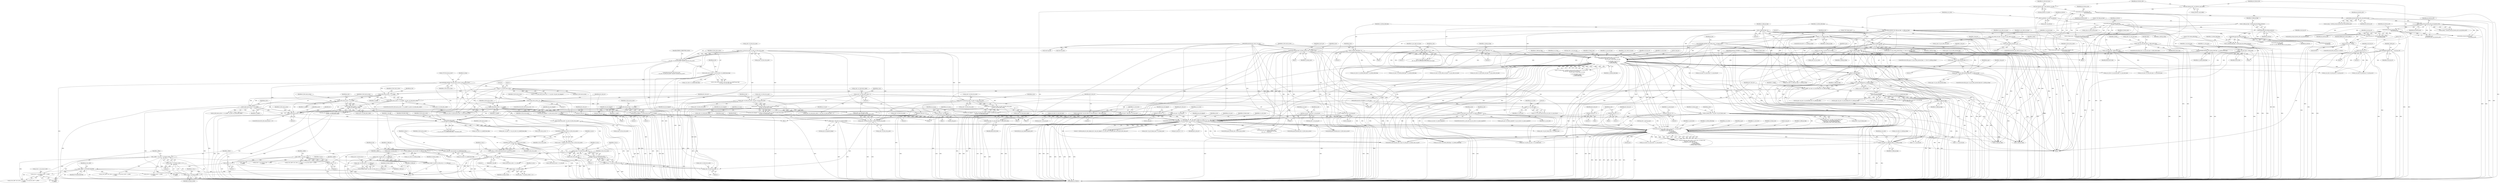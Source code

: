digraph "0_Android_494561291a503840f385fbcd11d9bc5f4dc502b8_2@pointer" {
"1002073" [label="(Call,ps_dec->s_cur_pic.pu1_buf2 + x_offset\n + y_offset)"];
"1002066" [label="(Call,x_offset *= YUV420SP_FACTOR)"];
"1002056" [label="(Call,x_offset >>= 1)"];
"1002024" [label="(Call,x_offset = u2_mb_x << 4)"];
"1002026" [label="(Call,u2_mb_x << 4)"];
"1002002" [label="(Call,u2_mb_x > u2_frm_wd_in_mbs - 1)"];
"1001987" [label="(Call,u2_mb_x = MOD(u2_first_mb_in_slice, u2_frm_wd_in_mbs))"];
"1001989" [label="(Call,MOD(u2_first_mb_in_slice, u2_frm_wd_in_mbs))"];
"1001935" [label="(Call,u2_first_mb_in_slice\n << ps_cur_slice->u1_mbaff_frame_flag)"];
"1001642" [label="(Call,u2_first_mb_in_slice == 0)"];
"1000367" [label="(Call,0 == u2_first_mb_in_slice)"];
"1000266" [label="(Call,COPYTHECONTEXT(\"SH: first_mb_in_slice\",u2_first_mb_in_slice))"];
"1000250" [label="(Call,u2_first_mb_in_slice << ps_cur_slice->u1_mbaff_frame_flag)"];
"1000235" [label="(Call,u2_first_mb_in_slice\n > (ps_dec->u2_frm_ht_in_mbs * ps_dec->u2_frm_wd_in_mbs))"];
"1000229" [label="(Call,u2_first_mb_in_slice = ih264d_uev(pu4_bitstrm_ofst,\n                                     pu4_bitstrm_buf))"];
"1000231" [label="(Call,ih264d_uev(pu4_bitstrm_ofst,\n                                     pu4_bitstrm_buf))"];
"1000203" [label="(Call,*pu4_bitstrm_ofst = &ps_bitstrm->u4_ofst)"];
"1000197" [label="(Call,*pu4_bitstrm_buf = ps_bitstrm->pu4_buffer)"];
"1000237" [label="(Call,ps_dec->u2_frm_ht_in_mbs * ps_dec->u2_frm_wd_in_mbs)"];
"1001113" [label="(Call,u2_first_mb_in_slice << u1_mbaff)"];
"1000924" [label="(Call,u1_mbaff = ps_seq->u1_mb_aff_flag && (!u1_field_pic_flag))"];
"1000926" [label="(Call,ps_seq->u1_mb_aff_flag && (!u1_field_pic_flag))"];
"1000930" [label="(Call,!u1_field_pic_flag)"];
"1000779" [label="(Call,!u1_field_pic_flag)"];
"1000686" [label="(Call,0 == u1_field_pic_flag)"];
"1000632" [label="(Call,COPYTHECONTEXT(\"SH: field_pic_flag\", u1_field_pic_flag))"];
"1000628" [label="(Call,u1_field_pic_flag = ih264d_get_bit_h264(ps_bitstrm))"];
"1000630" [label="(Call,ih264d_get_bit_h264(ps_bitstrm))"];
"1000461" [label="(Call,ih264d_get_bits_h264(ps_bitstrm,\n                                         ps_seq->u1_bits_in_frm_num))"];
"1000162" [label="(Call,* ps_bitstrm = ps_dec->ps_bitstrm)"];
"1000666" [label="(Call,u1_field_pic_flag = 0)"];
"1000899" [label="(Call,ih264d_is_end_of_pic(u2_frame_num, u1_nal_ref_idc,\n &s_tmp_poc, &ps_dec->s_cur_pic_poc,\n                                            ps_cur_slice, u1_pic_order_cnt_type,\n\n                                             u1_nal_unit_type, u4_idr_pic_id,\n                                             u1_field_pic_flag,\n                                             u1_bottom_field_flag))"];
"1000538" [label="(Call,ih264d_decode_gaps_in_frame_num(ps_dec, u2_frame_num))"];
"1000159" [label="(MethodParameterIn,dec_struct_t *ps_dec)"];
"1000466" [label="(Call,COPYTHECONTEXT(\"SH: frame_num\", u2_frame_num))"];
"1000459" [label="(Call,u2_frame_num = ih264d_get_bits_h264(ps_bitstrm,\n                                         ps_seq->u1_bits_in_frm_num))"];
"1000158" [label="(MethodParameterIn,UWORD8 u1_nal_ref_idc)"];
"1000170" [label="(Call,*ps_cur_slice = ps_dec->ps_cur_slice)"];
"1000810" [label="(Call,u1_pic_order_cnt_type == 1)"];
"1000739" [label="(Call,u1_pic_order_cnt_type == 0)"];
"1000733" [label="(Call,u1_pic_order_cnt_type = ps_seq->u1_pic_order_cnt_type)"];
"1000679" [label="(Call,u1_nal_unit_type = SLICE_NAL)"];
"1000697" [label="(Call,u1_nal_unit_type = IDR_SLICE_NAL)"];
"1000324" [label="(Call,ps_dec->u1_nal_unit_type == IDR_SLICE_NAL)"];
"1000190" [label="(Call,u4_idr_pic_id = 0)"];
"1000711" [label="(Call,COPYTHECONTEXT(\"SH:  \", u4_idr_pic_id))"];
"1000706" [label="(Call,u4_idr_pic_id > 65535)"];
"1000700" [label="(Call,u4_idr_pic_id = ih264d_uev(pu4_bitstrm_ofst,\n                                   pu4_bitstrm_buf))"];
"1000702" [label="(Call,ih264d_uev(pu4_bitstrm_ofst,\n                                   pu4_bitstrm_buf))"];
"1000412" [label="(Call,ih264d_uev(pu4_bitstrm_ofst, pu4_bitstrm_buf))"];
"1000271" [label="(Call,ih264d_uev(pu4_bitstrm_ofst, pu4_bitstrm_buf))"];
"1000839" [label="(Call,!u1_field_pic_flag)"];
"1000669" [label="(Call,u1_bottom_field_flag = 0)"];
"1000635" [label="(Call,u1_bottom_field_flag = 0)"];
"1000652" [label="(Call,COPYTHECONTEXT(\"SH: bottom_field_flag\", u1_bottom_field_flag))"];
"1000648" [label="(Call,u1_bottom_field_flag = ih264d_get_bit_h264(ps_bitstrm))"];
"1000650" [label="(Call,ih264d_get_bit_h264(ps_bitstrm))"];
"1000835" [label="(Call,ps_pps->u1_pic_order_present_flag && !u1_field_pic_flag)"];
"1000774" [label="(Call,ps_pps->u1_pic_order_present_flag == 1)"];
"1000773" [label="(Call,(ps_pps->u1_pic_order_present_flag == 1) && (!u1_field_pic_flag))"];
"1001155" [label="(Call,u2_first_mb_in_slice << u1_mbaff)"];
"1001142" [label="(Call,u2_first_mb_in_slice << u1_mbaff)"];
"1001042" [label="(Call,u2_first_mb_in_slice << u1_mbaff)"];
"1001033" [label="(Call,u2_first_mb_in_slice > 0)"];
"1001168" [label="(Call,u2_first_mb_in_slice << u1_mbaff)"];
"1001091" [label="(Call,ps_cur_slice->u1_mbaff_frame_flag = ps_seq->u1_mb_aff_flag\n && (!u1_field_pic_flag))"];
"1001095" [label="(Call,ps_seq->u1_mb_aff_flag\n && (!u1_field_pic_flag))"];
"1001099" [label="(Call,!u1_field_pic_flag)"];
"1001948" [label="(Call,u2_frm_wd_in_mbs = ps_seq->u2_frm_wd_in_mbs)"];
"1002004" [label="(Call,u2_frm_wd_in_mbs - 1)"];
"1001994" [label="(Call,DIV(u2_first_mb_in_slice, u2_frm_wd_in_mbs))"];
"1002059" [label="(Call,y_offset = (u2_mb_y * u4_frame_stride) << 3)"];
"1002061" [label="(Call,(u2_mb_y * u4_frame_stride) << 3)"];
"1002062" [label="(Call,u2_mb_y * u4_frame_stride)"];
"1002032" [label="(Call,u2_mb_y * u4_frame_stride)"];
"1002007" [label="(Call,u2_mb_y > ps_dec->u2_frm_ht_in_mbs - 1)"];
"1001997" [label="(Call,u2_mb_y <<= u1_mb_aff)"];
"1001992" [label="(Call,u2_mb_y = DIV(u2_first_mb_in_slice, u2_frm_wd_in_mbs))"];
"1001953" [label="(Call,u1_mb_aff = ps_cur_slice->u1_mbaff_frame_flag)"];
"1002009" [label="(Call,ps_dec->u2_frm_ht_in_mbs - 1)"];
"1001001" [label="(Call,ps_dec->u2_frm_ht_in_mbs * ps_dec->u2_frm_wd_in_mbs)"];
"1001124" [label="(Call,ps_dec->u2_frm_ht_in_mbs * ps_dec->u2_frm_wd_in_mbs)"];
"1001239" [label="(Call,ps_dec->u2_frm_ht_in_mbs * ps_dec->u2_frm_wd_in_mbs)"];
"1002017" [label="(Call,u4_frame_stride = ps_dec->u2_frm_wd_y << u1_field_pic)"];
"1002019" [label="(Call,ps_dec->u2_frm_wd_y << u1_field_pic)"];
"1001958" [label="(Call,u1_field_pic = ps_cur_slice->u1_field_pic_flag)"];
"1001512" [label="(Call,ps_cur_slice->u1_field_pic_flag = u1_field_pic_flag)"];
"1001424" [label="(Call,ih264d_decode_pic_order_cnt(u1_is_idr_slice, u2_frame_num,\n &ps_dec->s_prev_pic_poc,\n &s_tmp_poc, ps_cur_slice, ps_pps,\n                                          u1_nal_ref_idc,\n                                          u1_bottom_field_flag,\n                                          u1_field_pic_flag, &i4_poc))"];
"1001182" [label="(Call,ih264d_mark_err_slice_skip(ps_dec, num_mb_skipped, u1_is_idr_slice, u2_frame_num, ps_cur_poc, prev_slice_err))"];
"1001040" [label="(Call,num_mb_skipped = u2_first_mb_in_slice << u1_mbaff)"];
"1000998" [label="(Call,num_mb_skipped = (ps_dec->u2_frm_ht_in_mbs * ps_dec->u2_frm_wd_in_mbs)\n - ps_dec->u2_total_mbs_coded)"];
"1001000" [label="(Call,(ps_dec->u2_frm_ht_in_mbs * ps_dec->u2_frm_wd_in_mbs)\n - ps_dec->u2_total_mbs_coded)"];
"1000617" [label="(Call,ps_dec->u2_total_mbs_coded = 0)"];
"1001121" [label="(Call,num_mb_skipped = (ps_dec->u2_frm_ht_in_mbs * ps_dec->u2_frm_wd_in_mbs)\n - ps_dec->u2_total_mbs_coded)"];
"1001123" [label="(Call,(ps_dec->u2_frm_ht_in_mbs * ps_dec->u2_frm_wd_in_mbs)\n - ps_dec->u2_total_mbs_coded)"];
"1001152" [label="(Call,num_mb_skipped = (u2_first_mb_in_slice << u1_mbaff)\n - ps_dec->u2_total_mbs_coded)"];
"1001154" [label="(Call,(u2_first_mb_in_slice << u1_mbaff)\n - ps_dec->u2_total_mbs_coded)"];
"1001141" [label="(Call,(u2_first_mb_in_slice << u1_mbaff) > ps_dec->u2_total_mbs_coded)"];
"1001111" [label="(Call,num_mb_skipped = u2_first_mb_in_slice << u1_mbaff)"];
"1001017" [label="(Call,u1_is_idr_slice = ps_cur_slice->u1_nal_unit_type == IDR_SLICE_NAL)"];
"1001019" [label="(Call,ps_cur_slice->u1_nal_unit_type == IDR_SLICE_NAL)"];
"1000157" [label="(MethodParameterIn,UWORD8 u1_is_idr_slice)"];
"1000521" [label="(Call,u1_is_idr_slice || ps_cur_slice->u1_mmco_equalto5)"];
"1000507" [label="(Call,0 == u1_is_idr_slice)"];
"1000944" [label="(Call,u2_frame_num != ps_dec->u2_prv_frame_num)"];
"1001011" [label="(Call,ps_cur_poc = &ps_dec->s_cur_pic_poc)"];
"1001134" [label="(Call,ps_cur_poc = &s_tmp_poc)"];
"1000489" [label="(Call,*ps_cur_poc = &ps_dec->s_cur_pic_poc)"];
"1001045" [label="(Call,ps_cur_poc = &s_tmp_poc)"];
"1001161" [label="(Call,ps_cur_poc = &s_tmp_poc)"];
"1001108" [label="(Call,prev_slice_err = 1)"];
"1001037" [label="(Call,prev_slice_err = 1)"];
"1000978" [label="(Call,prev_slice_err = 2)"];
"1000973" [label="(Call,prev_slice_err = 1)"];
"1001149" [label="(Call,prev_slice_err = 2)"];
"1000932" [label="(Call,prev_slice_err = 0)"];
"1001118" [label="(Call,prev_slice_err = 2)"];
"1000424" [label="(Call,ps_pps = &ps_dec->ps_pps[u4_temp])"];
"1002049" [label="(Call,u4_frame_stride = ps_dec->u2_frm_wd_uv << u1_field_pic)"];
"1002051" [label="(Call,ps_dec->u2_frm_wd_uv << u1_field_pic)"];
"1000697" [label="(Call,u1_nal_unit_type = IDR_SLICE_NAL)"];
"1002071" [label="(Identifier,ps_trns_addr)"];
"1001610" [label="(Call,!u1_field_pic_flag)"];
"1000979" [label="(Identifier,prev_slice_err)"];
"1000191" [label="(Identifier,u4_idr_pic_id)"];
"1001112" [label="(Identifier,num_mb_skipped)"];
"1000371" [label="(Literal,1)"];
"1001643" [label="(Identifier,u2_first_mb_in_slice)"];
"1000946" [label="(Call,ps_dec->u2_prv_frame_num)"];
"1002031" [label="(Call,(u2_mb_y * u4_frame_stride) << 4)"];
"1000639" [label="(Identifier,u1_field_pic_flag)"];
"1001953" [label="(Call,u1_mb_aff = ps_cur_slice->u1_mbaff_frame_flag)"];
"1000490" [label="(Identifier,ps_cur_poc)"];
"1001940" [label="(Identifier,SUB_BLK_SIZE)"];
"1001140" [label="(ControlStructure,if((u2_first_mb_in_slice << u1_mbaff) > ps_dec->u2_total_mbs_coded))"];
"1000473" [label="(Identifier,ps_dec)"];
"1000937" [label="(Identifier,i1_is_end_of_poc)"];
"1001149" [label="(Call,prev_slice_err = 2)"];
"1000704" [label="(Identifier,pu4_bitstrm_buf)"];
"1002074" [label="(Call,ps_dec->s_cur_pic.pu1_buf2)"];
"1001032" [label="(ControlStructure,if(u2_first_mb_in_slice > 0))"];
"1000270" [label="(Identifier,u4_temp)"];
"1001422" [label="(Call,ret = ih264d_decode_pic_order_cnt(u1_is_idr_slice, u2_frame_num,\n &ps_dec->s_prev_pic_poc,\n &s_tmp_poc, ps_cur_slice, ps_pps,\n                                          u1_nal_ref_idc,\n                                          u1_bottom_field_flag,\n                                          u1_field_pic_flag, &i4_poc))"];
"1001047" [label="(Call,&s_tmp_poc)"];
"1002056" [label="(Call,x_offset >>= 1)"];
"1001954" [label="(Identifier,u1_mb_aff)"];
"1001667" [label="(Call,ih264d_get_next_display_field(ps_dec,\n                                          ps_dec->ps_out_buffer,\n &(ps_dec->s_disp_op)))"];
"1001648" [label="(Call,ih264d_start_of_pic(ps_dec, i4_poc, &s_tmp_poc, u2_frame_num, ps_pps))"];
"1000508" [label="(Literal,0)"];
"1000716" [label="(Identifier,i_delta_poc)"];
"1001180" [label="(Call,ret = ih264d_mark_err_slice_skip(ps_dec, num_mb_skipped, u1_is_idr_slice, u2_frame_num, ps_cur_poc, prev_slice_err))"];
"1000702" [label="(Call,ih264d_uev(pu4_bitstrm_ofst,\n                                   pu4_bitstrm_buf))"];
"1000734" [label="(Identifier,u1_pic_order_cnt_type)"];
"1000674" [label="(Identifier,ps_dec)"];
"1001018" [label="(Identifier,u1_is_idr_slice)"];
"1000913" [label="(Identifier,u1_bottom_field_flag)"];
"1000621" [label="(Literal,0)"];
"1000636" [label="(Identifier,u1_bottom_field_flag)"];
"1001210" [label="(Call,ps_dec->u2_prv_frame_num = u2_frame_num)"];
"1000865" [label="(Call,ih264d_uev(pu4_bitstrm_ofst, pu4_bitstrm_buf))"];
"1002013" [label="(Literal,1)"];
"1002050" [label="(Identifier,u4_frame_stride)"];
"1000681" [label="(Identifier,SLICE_NAL)"];
"1000367" [label="(Call,0 == u2_first_mb_in_slice)"];
"1001123" [label="(Call,(ps_dec->u2_frm_ht_in_mbs * ps_dec->u2_frm_wd_in_mbs)\n - ps_dec->u2_total_mbs_coded)"];
"1001187" [label="(Identifier,ps_cur_poc)"];
"1001000" [label="(Call,(ps_dec->u2_frm_ht_in_mbs * ps_dec->u2_frm_wd_in_mbs)\n - ps_dec->u2_total_mbs_coded)"];
"1000205" [label="(Call,&ps_bitstrm->u4_ofst)"];
"1001722" [label="(Call,(void *)ps_dec)"];
"1001119" [label="(Identifier,prev_slice_err)"];
"1001167" [label="(Call,(u2_first_mb_in_slice << u1_mbaff) < ps_dec->u2_total_mbs_coded)"];
"1002049" [label="(Call,u4_frame_stride = ps_dec->u2_frm_wd_uv << u1_field_pic)"];
"1001243" [label="(Call,ps_dec->u2_frm_wd_in_mbs)"];
"1000164" [label="(Call,ps_dec->ps_bitstrm)"];
"1000190" [label="(Call,u4_idr_pic_id = 0)"];
"1001131" [label="(Call,ps_dec->u2_total_mbs_coded)"];
"1002064" [label="(Identifier,u4_frame_stride)"];
"1002086" [label="(Call,ps_dec->s_cur_pic.pu1_buf3 + x_offset\n + y_offset)"];
"1000975" [label="(Literal,1)"];
"1001239" [label="(Call,ps_dec->u2_frm_ht_in_mbs * ps_dec->u2_frm_wd_in_mbs)"];
"1000507" [label="(Call,0 == u1_is_idr_slice)"];
"1002131" [label="(Call,u2_first_mb_in_slice << u1_mb_aff)"];
"1001159" [label="(Identifier,ps_dec)"];
"1000912" [label="(Identifier,u1_field_pic_flag)"];
"1000651" [label="(Identifier,ps_bitstrm)"];
"1000773" [label="(Call,(ps_pps->u1_pic_order_present_flag == 1) && (!u1_field_pic_flag))"];
"1000424" [label="(Call,ps_pps = &ps_dec->ps_pps[u4_temp])"];
"1001001" [label="(Call,ps_dec->u2_frm_ht_in_mbs * ps_dec->u2_frm_wd_in_mbs)"];
"1002069" [label="(Call,ps_trns_addr->pu1_dest_u = ps_dec->s_cur_pic.pu1_buf2 + x_offset\n + y_offset)"];
"1001046" [label="(Identifier,ps_cur_poc)"];
"1000668" [label="(Literal,0)"];
"1002144" [label="(Call,u2_first_mb_in_slice << u1_mb_aff)"];
"1000692" [label="(Identifier,ps_dec)"];
"1002020" [label="(Call,ps_dec->u2_frm_wd_y)"];
"1000926" [label="(Call,ps_seq->u1_mb_aff_flag && (!u1_field_pic_flag))"];
"1001936" [label="(Identifier,u2_first_mb_in_slice)"];
"1001424" [label="(Call,ih264d_decode_pic_order_cnt(u1_is_idr_slice, u2_frame_num,\n &ps_dec->s_prev_pic_poc,\n &s_tmp_poc, ps_cur_slice, ps_pps,\n                                          u1_nal_ref_idc,\n                                          u1_bottom_field_flag,\n                                          u1_field_pic_flag, &i4_poc))"];
"1001186" [label="(Identifier,u2_frame_num)"];
"1000945" [label="(Identifier,u2_frame_num)"];
"1000650" [label="(Call,ih264d_get_bit_h264(ps_bitstrm))"];
"1000927" [label="(Call,ps_seq->u1_mb_aff_flag)"];
"1001121" [label="(Call,num_mb_skipped = (ps_dec->u2_frm_ht_in_mbs * ps_dec->u2_frm_wd_in_mbs)\n - ps_dec->u2_total_mbs_coded)"];
"1001081" [label="(Call,ps_cur_slice->u1_nal_ref_idc = u1_nal_ref_idc)"];
"1000467" [label="(Literal,\"SH: frame_num\")"];
"1002057" [label="(Identifier,x_offset)"];
"1001002" [label="(Call,ps_dec->u2_frm_ht_in_mbs)"];
"1000325" [label="(Call,ps_dec->u1_nal_unit_type)"];
"1001513" [label="(Call,ps_cur_slice->u1_field_pic_flag)"];
"1000665" [label="(Block,)"];
"1000460" [label="(Identifier,u2_frame_num)"];
"1001517" [label="(Call,ps_cur_slice->u1_bottom_field_flag = u1_bottom_field_flag)"];
"1001100" [label="(Identifier,u1_field_pic_flag)"];
"1000543" [label="(Identifier,ps_prev_poc)"];
"1002055" [label="(Identifier,u1_field_pic)"];
"1000197" [label="(Call,*pu4_bitstrm_buf = ps_bitstrm->pu4_buffer)"];
"1002491" [label="(Call,ih264d_parse_pslice(ps_dec, u2_first_mb_in_slice))"];
"1001109" [label="(Identifier,prev_slice_err)"];
"1000706" [label="(Call,u4_idr_pic_id > 65535)"];
"1001034" [label="(Identifier,u2_first_mb_in_slice)"];
"1000984" [label="(Identifier,ps_dec)"];
"1002035" [label="(Literal,4)"];
"1001959" [label="(Identifier,u1_field_pic)"];
"1002028" [label="(Literal,4)"];
"1000836" [label="(Call,ps_pps->u1_pic_order_present_flag)"];
"1000506" [label="(Call,(0 == u1_is_idr_slice) && ps_cur_slice->u1_nal_ref_idc)"];
"1000908" [label="(Identifier,ps_cur_slice)"];
"1000511" [label="(Identifier,ps_cur_slice)"];
"1000670" [label="(Identifier,u1_bottom_field_flag)"];
"1001949" [label="(Identifier,u2_frm_wd_in_mbs)"];
"1001023" [label="(Identifier,IDR_SLICE_NAL)"];
"1000943" [label="(Call,u2_frame_num != ps_dec->u2_prv_frame_num\n && ps_dec->u1_top_bottom_decoded != 0\n && ps_dec->u1_top_bottom_decoded\n != (TOP_FIELD_ONLY | BOT_FIELD_ONLY))"];
"1002004" [label="(Call,u2_frm_wd_in_mbs - 1)"];
"1000241" [label="(Call,ps_dec->u2_frm_wd_in_mbs)"];
"1000952" [label="(Identifier,ps_dec)"];
"1000238" [label="(Call,ps_dec->u2_frm_ht_in_mbs)"];
"1001143" [label="(Identifier,u2_first_mb_in_slice)"];
"1001644" [label="(Literal,0)"];
"1000521" [label="(Call,u1_is_idr_slice || ps_cur_slice->u1_mmco_equalto5)"];
"1000171" [label="(Identifier,ps_cur_slice)"];
"1001017" [label="(Call,u1_is_idr_slice = ps_cur_slice->u1_nal_unit_type == IDR_SLICE_NAL)"];
"1000250" [label="(Call,u2_first_mb_in_slice << ps_cur_slice->u1_mbaff_frame_flag)"];
"1000266" [label="(Call,COPYTHECONTEXT(\"SH: first_mb_in_slice\",u2_first_mb_in_slice))"];
"1000931" [label="(Identifier,u1_field_pic_flag)"];
"1000179" [label="(Identifier,i4_poc)"];
"1001152" [label="(Call,num_mb_skipped = (u2_first_mb_in_slice << u1_mbaff)\n - ps_dec->u2_total_mbs_coded)"];
"1001108" [label="(Call,prev_slice_err = 1)"];
"1000654" [label="(Identifier,u1_bottom_field_flag)"];
"1001051" [label="(Identifier,ps_cur_slice)"];
"1000229" [label="(Call,u2_first_mb_in_slice = ih264d_uev(pu4_bitstrm_ofst,\n                                     pu4_bitstrm_buf))"];
"1000899" [label="(Call,ih264d_is_end_of_pic(u2_frame_num, u1_nal_ref_idc,\n &s_tmp_poc, &ps_dec->s_cur_pic_poc,\n                                            ps_cur_slice, u1_pic_order_cnt_type,\n\n                                             u1_nal_unit_type, u4_idr_pic_id,\n                                             u1_field_pic_flag,\n                                             u1_bottom_field_flag))"];
"1002063" [label="(Identifier,u2_mb_y)"];
"1000625" [label="(Identifier,ps_seq)"];
"1001240" [label="(Call,ps_dec->u2_frm_ht_in_mbs)"];
"1000699" [label="(Identifier,IDR_SLICE_NAL)"];
"1002034" [label="(Identifier,u4_frame_stride)"];
"1001049" [label="(Call,ps_cur_slice->u4_idr_pic_id = u4_idr_pic_id)"];
"1001937" [label="(Call,ps_cur_slice->u1_mbaff_frame_flag)"];
"1001115" [label="(Identifier,u1_mbaff)"];
"1001766" [label="(Call,(void *)ps_dec)"];
"1001838" [label="(Call,ps_err->u4_frm_sei_sync == u2_frame_num)"];
"1000434" [label="(Identifier,FALSE)"];
"1001095" [label="(Call,ps_seq->u1_mb_aff_flag\n && (!u1_field_pic_flag))"];
"1002025" [label="(Identifier,x_offset)"];
"1002003" [label="(Identifier,u2_mb_x)"];
"1001110" [label="(Literal,1)"];
"1001425" [label="(Identifier,u1_is_idr_slice)"];
"1001092" [label="(Call,ps_cur_slice->u1_mbaff_frame_flag)"];
"1001124" [label="(Call,ps_dec->u2_frm_ht_in_mbs * ps_dec->u2_frm_wd_in_mbs)"];
"1002278" [label="(Call,u2_first_mb_in_slice - 1)"];
"1001170" [label="(Identifier,u1_mbaff)"];
"1002030" [label="(Identifier,y_offset)"];
"1000649" [label="(Identifier,u1_bottom_field_flag)"];
"1002577" [label="(Call,ps_dec->u2_total_mbs_coded >= (ps_seq->u2_max_mb_addr + 1))"];
"1001040" [label="(Call,num_mb_skipped = u2_first_mb_in_slice << u1_mbaff)"];
"1000679" [label="(Call,u1_nal_unit_type = SLICE_NAL)"];
"1000925" [label="(Identifier,u1_mbaff)"];
"1000328" [label="(Identifier,IDR_SLICE_NAL)"];
"1000811" [label="(Identifier,u1_pic_order_cnt_type)"];
"1000784" [label="(Identifier,s_tmp_poc)"];
"1002019" [label="(Call,ps_dec->u2_frm_wd_y << u1_field_pic)"];
"1001950" [label="(Call,ps_seq->u2_frm_wd_in_mbs)"];
"1000555" [label="(Call,ps_prev_poc->u1_mmco_equalto5 = ps_cur_slice->u1_mmco_equalto5)"];
"1000236" [label="(Identifier,u2_first_mb_in_slice)"];
"1000904" [label="(Call,&ps_dec->s_cur_pic_poc)"];
"1001107" [label="(Block,)"];
"1001948" [label="(Call,u2_frm_wd_in_mbs = ps_seq->u2_frm_wd_in_mbs)"];
"1001019" [label="(Call,ps_cur_slice->u1_nal_unit_type == IDR_SLICE_NAL)"];
"1001934" [label="(Call,(u2_first_mb_in_slice\n << ps_cur_slice->u1_mbaff_frame_flag) * SUB_BLK_SIZE)"];
"1000323" [label="(ControlStructure,if(ps_dec->u1_nal_unit_type == IDR_SLICE_NAL))"];
"1002002" [label="(Call,u2_mb_x > u2_frm_wd_in_mbs - 1)"];
"1002027" [label="(Identifier,u2_mb_x)"];
"1001991" [label="(Identifier,u2_frm_wd_in_mbs)"];
"1000834" [label="(ControlStructure,if(ps_pps->u1_pic_order_present_flag && !u1_field_pic_flag))"];
"1002006" [label="(Literal,1)"];
"1001059" [label="(Call,ps_cur_slice->u1_bottom_field_flag = u1_bottom_field_flag)"];
"1001117" [label="(Block,)"];
"1000324" [label="(Call,ps_dec->u1_nal_unit_type == IDR_SLICE_NAL)"];
"1000157" [label="(MethodParameterIn,UWORD8 u1_is_idr_slice)"];
"1001426" [label="(Identifier,u2_frame_num)"];
"1001142" [label="(Call,u2_first_mb_in_slice << u1_mbaff)"];
"1000999" [label="(Identifier,num_mb_skipped)"];
"1000158" [label="(MethodParameterIn,UWORD8 u1_nal_ref_idc)"];
"1001041" [label="(Identifier,num_mb_skipped)"];
"1000774" [label="(Call,ps_pps->u1_pic_order_present_flag == 1)"];
"1000708" [label="(Literal,65535)"];
"1000786" [label="(Call,ih264d_sev(\n                            pu4_bitstrm_ofst, pu4_bitstrm_buf))"];
"1001044" [label="(Identifier,u1_mbaff)"];
"1000712" [label="(Literal,\"SH:  \")"];
"1000480" [label="(Block,)"];
"1000648" [label="(Call,u1_bottom_field_flag = ih264d_get_bit_h264(ps_bitstrm))"];
"1001223" [label="(Call,prev_slice_err == 2)"];
"1000713" [label="(Identifier,u4_idr_pic_id)"];
"1002060" [label="(Identifier,y_offset)"];
"1001042" [label="(Call,u2_first_mb_in_slice << u1_mbaff)"];
"1000738" [label="(ControlStructure,if(u1_pic_order_cnt_type == 0))"];
"1001621" [label="(Call,(ps_pps->ps_sps->u1_mb_aff_flag) && (!u1_field_pic_flag))"];
"1000466" [label="(Call,COPYTHECONTEXT(\"SH: frame_num\", u2_frame_num))"];
"1001431" [label="(Call,&s_tmp_poc)"];
"1002023" [label="(Identifier,u1_field_pic)"];
"1001135" [label="(Identifier,ps_cur_poc)"];
"1001988" [label="(Identifier,u2_mb_x)"];
"1000778" [label="(Literal,1)"];
"1000932" [label="(Call,prev_slice_err = 0)"];
"1000900" [label="(Identifier,u2_frame_num)"];
"1000977" [label="(Block,)"];
"1001111" [label="(Call,num_mb_skipped = u2_first_mb_in_slice << u1_mbaff)"];
"1001009" [label="(Identifier,ps_dec)"];
"1000653" [label="(Literal,\"SH: bottom_field_flag\")"];
"1000683" [label="(Identifier,u1_is_idr_slice)"];
"1002024" [label="(Call,x_offset = u2_mb_x << 4)"];
"1000459" [label="(Call,u2_frame_num = ih264d_get_bits_h264(ps_bitstrm,\n                                         ps_seq->u1_bits_in_frm_num))"];
"1001437" [label="(Identifier,u1_field_pic_flag)"];
"1000539" [label="(Identifier,ps_dec)"];
"1000331" [label="(Identifier,skip)"];
"1001154" [label="(Call,(u2_first_mb_in_slice << u1_mbaff)\n - ps_dec->u2_total_mbs_coded)"];
"1000745" [label="(Call,ih264d_get_bits_h264(\n                        ps_bitstrm,\n                        ps_seq->u1_log2_max_pic_order_cnt_lsb_minus))"];
"1000980" [label="(Literal,2)"];
"1002040" [label="(Call,ps_dec->s_cur_pic.pu1_buf1 + x_offset\n + y_offset)"];
"1001035" [label="(Literal,0)"];
"1000271" [label="(Call,ih264d_uev(pu4_bitstrm_ofst, pu4_bitstrm_buf))"];
"1002052" [label="(Call,ps_dec->u2_frm_wd_uv)"];
"1001963" [label="(Block,)"];
"1002079" [label="(Call,x_offset\n + y_offset)"];
"1000910" [label="(Identifier,u1_nal_unit_type)"];
"1000962" [label="(Block,)"];
"1001011" [label="(Call,ps_cur_poc = &ps_dec->s_cur_pic_poc)"];
"1000631" [label="(Identifier,ps_bitstrm)"];
"1000462" [label="(Identifier,ps_bitstrm)"];
"1001020" [label="(Call,ps_cur_slice->u1_nal_unit_type)"];
"1002065" [label="(Literal,3)"];
"1002032" [label="(Call,u2_mb_y * u4_frame_stride)"];
"1001113" [label="(Call,u2_first_mb_in_slice << u1_mbaff)"];
"1001156" [label="(Identifier,u2_first_mb_in_slice)"];
"1000703" [label="(Identifier,pu4_bitstrm_ofst)"];
"1002059" [label="(Call,y_offset = (u2_mb_y * u4_frame_stride) << 3)"];
"1000252" [label="(Call,ps_cur_slice->u1_mbaff_frame_flag)"];
"1000684" [label="(Block,)"];
"1000972" [label="(Block,)"];
"1000744" [label="(Identifier,i_temp)"];
"1001995" [label="(Identifier,u2_first_mb_in_slice)"];
"1000998" [label="(Call,num_mb_skipped = (ps_dec->u2_frm_ht_in_mbs * ps_dec->u2_frm_wd_in_mbs)\n - ps_dec->u2_total_mbs_coded)"];
"1000368" [label="(Literal,0)"];
"1000740" [label="(Identifier,u1_pic_order_cnt_type)"];
"1001427" [label="(Call,&ps_dec->s_prev_pic_poc)"];
"1001091" [label="(Call,ps_cur_slice->u1_mbaff_frame_flag = ps_seq->u1_mb_aff_flag\n && (!u1_field_pic_flag))"];
"1000824" [label="(Call,ih264d_sev(pu4_bitstrm_ofst,\n                                                         pu4_bitstrm_buf))"];
"1000780" [label="(Identifier,u1_field_pic_flag)"];
"1001519" [label="(Identifier,ps_cur_slice)"];
"1002295" [label="(Call,ps_dec->u2_mby <<= ps_cur_slice->u1_mbaff_frame_flag)"];
"1000249" [label="(Call,(u2_first_mb_in_slice << ps_cur_slice->u1_mbaff_frame_flag)\n <= ps_dec->u2_cur_mb_addr)"];
"1000163" [label="(Identifier,ps_bitstrm)"];
"1000272" [label="(Identifier,pu4_bitstrm_ofst)"];
"1001263" [label="(Call,ih264d_err_pic_dispbuf_mgr(ps_dec))"];
"1000538" [label="(Call,ih264d_decode_gaps_in_frame_num(ps_dec, u2_frame_num))"];
"1000686" [label="(Call,0 == u1_field_pic_flag)"];
"1000232" [label="(Identifier,pu4_bitstrm_ofst)"];
"1001148" [label="(Block,)"];
"1001038" [label="(Identifier,prev_slice_err)"];
"1000772" [label="(ControlStructure,if((ps_pps->u1_pic_order_present_flag == 1) && (!u1_field_pic_flag)))"];
"1001438" [label="(Call,&i4_poc)"];
"1001185" [label="(Identifier,u1_is_idr_slice)"];
"1001604" [label="(Call,(ps_pps->ps_sps->u1_mb_aff_flag) && (!u1_field_pic_flag))"];
"1000698" [label="(Identifier,u1_nal_unit_type)"];
"1001990" [label="(Identifier,u2_first_mb_in_slice)"];
"1000230" [label="(Identifier,u2_first_mb_in_slice)"];
"1000366" [label="(Call,(0 == u2_first_mb_in_slice) && (1 == ps_dec->u4_prev_nal_skipped))"];
"1001516" [label="(Identifier,u1_field_pic_flag)"];
"1000426" [label="(Call,&ps_dec->ps_pps[u4_temp])"];
"1000810" [label="(Call,u1_pic_order_cnt_type == 1)"];
"1002058" [label="(Literal,1)"];
"1000172" [label="(Call,ps_dec->ps_cur_slice)"];
"1000666" [label="(Call,u1_field_pic_flag = 0)"];
"1001235" [label="(Call,ps_dec->u2_total_mbs_coded\n >= ps_dec->u2_frm_ht_in_mbs * ps_dec->u2_frm_wd_in_mbs)"];
"1000652" [label="(Call,COPYTHECONTEXT(\"SH: bottom_field_flag\", u1_bottom_field_flag))"];
"1000909" [label="(Identifier,u1_pic_order_cnt_type)"];
"1002082" [label="(Call,ps_trns_addr->pu1_dest_v = ps_dec->s_cur_pic.pu1_buf3 + x_offset\n + y_offset)"];
"1000840" [label="(Identifier,u1_field_pic_flag)"];
"1001647" [label="(Identifier,ret)"];
"1000522" [label="(Identifier,u1_is_idr_slice)"];
"1002036" [label="(Call,ps_trns_addr->pu1_dest_y = ps_dec->s_cur_pic.pu1_buf1 + x_offset\n + y_offset)"];
"1001157" [label="(Identifier,u1_mbaff)"];
"1002073" [label="(Call,ps_dec->s_cur_pic.pu1_buf2 + x_offset\n + y_offset)"];
"1000627" [label="(Block,)"];
"1001999" [label="(Identifier,u1_mb_aff)"];
"1000528" [label="(Identifier,ps_dec)"];
"1001163" [label="(Call,&s_tmp_poc)"];
"1001955" [label="(Call,ps_cur_slice->u1_mbaff_frame_flag)"];
"1000978" [label="(Call,prev_slice_err = 2)"];
"1000973" [label="(Call,prev_slice_err = 1)"];
"1000203" [label="(Call,*pu4_bitstrm_ofst = &ps_bitstrm->u4_ofst)"];
"1001507" [label="(Call,ps_cur_slice->u2_first_mb_in_slice = u2_first_mb_in_slice)"];
"1001184" [label="(Identifier,num_mb_skipped)"];
"1002051" [label="(Call,ps_dec->u2_frm_wd_uv << u1_field_pic)"];
"1000669" [label="(Call,u1_bottom_field_flag = 0)"];
"1000468" [label="(Identifier,u2_frame_num)"];
"1001039" [label="(Literal,1)"];
"1000412" [label="(Call,ih264d_uev(pu4_bitstrm_ofst, pu4_bitstrm_buf))"];
"1000617" [label="(Call,ps_dec->u2_total_mbs_coded = 0)"];
"1001161" [label="(Call,ps_cur_poc = &s_tmp_poc)"];
"1000523" [label="(Call,ps_cur_slice->u1_mmco_equalto5)"];
"1001435" [label="(Identifier,u1_nal_ref_idc)"];
"1001992" [label="(Call,u2_mb_y = DIV(u2_first_mb_in_slice, u2_frm_wd_in_mbs))"];
"1002525" [label="(Call,ih264d_parse_bslice(ps_dec, u2_first_mb_in_slice))"];
"1000933" [label="(Identifier,prev_slice_err)"];
"1001580" [label="(Call,ih264d_get_bit_h264(\n                        ps_bitstrm))"];
"1001996" [label="(Identifier,u2_frm_wd_in_mbs)"];
"1000797" [label="(Identifier,s_tmp_poc)"];
"1001549" [label="(Call,ps_cur_slice->u1_pic_order_cnt_type = u1_pic_order_cnt_type)"];
"1001436" [label="(Identifier,u1_bottom_field_flag)"];
"1000235" [label="(Call,u2_first_mb_in_slice\n > (ps_dec->u2_frm_ht_in_mbs * ps_dec->u2_frm_wd_in_mbs))"];
"1000267" [label="(Literal,\"SH: first_mb_in_slice\")"];
"1002068" [label="(Identifier,YUV420SP_FACTOR)"];
"1001997" [label="(Call,u2_mb_y <<= u1_mb_aff)"];
"1001153" [label="(Identifier,num_mb_skipped)"];
"1000231" [label="(Call,ih264d_uev(pu4_bitstrm_ofst,\n                                     pu4_bitstrm_buf))"];
"1000342" [label="(Identifier,I_SLICE)"];
"1000634" [label="(Identifier,u1_field_pic_flag)"];
"1001874" [label="(Call,0 == u1_nal_ref_idc)"];
"1000268" [label="(Identifier,u2_first_mb_in_slice)"];
"1000630" [label="(Call,ih264d_get_bit_h264(ps_bitstrm))"];
"1000812" [label="(Literal,1)"];
"1000667" [label="(Identifier,u1_field_pic_flag)"];
"1001120" [label="(Literal,2)"];
"1000845" [label="(Identifier,s_tmp_poc)"];
"1001043" [label="(Identifier,u2_first_mb_in_slice)"];
"1000711" [label="(Call,COPYTHECONTEXT(\"SH:  \", u4_idr_pic_id))"];
"1002033" [label="(Identifier,u2_mb_y)"];
"1000628" [label="(Call,u1_field_pic_flag = ih264d_get_bit_h264(ps_bitstrm))"];
"1000256" [label="(Identifier,ps_dec)"];
"1002001" [label="(Call,(u2_mb_x > u2_frm_wd_in_mbs - 1)\n || (u2_mb_y > ps_dec->u2_frm_ht_in_mbs - 1))"];
"1001099" [label="(Call,!u1_field_pic_flag)"];
"1000159" [label="(MethodParameterIn,dec_struct_t *ps_dec)"];
"1001141" [label="(Call,(u2_first_mb_in_slice << u1_mbaff) > ps_dec->u2_total_mbs_coded)"];
"1000775" [label="(Call,ps_pps->u1_pic_order_present_flag)"];
"1001205" [label="(Call,ps_cur_slice->u1_bottom_field_flag = u1_bottom_field_flag)"];
"1002017" [label="(Call,u4_frame_stride = ps_dec->u2_frm_wd_y << u1_field_pic)"];
"1001641" [label="(ControlStructure,if(u2_first_mb_in_slice == 0))"];
"1002010" [label="(Call,ps_dec->u2_frm_ht_in_mbs)"];
"1000509" [label="(Identifier,u1_is_idr_slice)"];
"1001183" [label="(Identifier,ps_dec)"];
"1002008" [label="(Identifier,u2_mb_y)"];
"1000198" [label="(Identifier,pu4_bitstrm_buf)"];
"1001958" [label="(Call,u1_field_pic = ps_cur_slice->u1_field_pic_flag)"];
"1001096" [label="(Call,ps_seq->u1_mb_aff_flag)"];
"1000491" [label="(Call,&ps_dec->s_cur_pic_poc)"];
"1000269" [label="(Call,u4_temp = ih264d_uev(pu4_bitstrm_ofst, pu4_bitstrm_buf))"];
"1002061" [label="(Call,(u2_mb_y * u4_frame_stride) << 3)"];
"1000911" [label="(Identifier,u4_idr_pic_id)"];
"1001033" [label="(Call,u2_first_mb_in_slice > 0)"];
"1000162" [label="(Call,* ps_bitstrm = ps_dec->ps_bitstrm)"];
"1000425" [label="(Identifier,ps_pps)"];
"1000924" [label="(Call,u1_mbaff = ps_seq->u1_mb_aff_flag && (!u1_field_pic_flag))"];
"1001114" [label="(Identifier,u2_first_mb_in_slice)"];
"1001036" [label="(Block,)"];
"1000701" [label="(Identifier,u4_idr_pic_id)"];
"1001150" [label="(Identifier,prev_slice_err)"];
"1000685" [label="(ControlStructure,if(0 == u1_field_pic_flag))"];
"1001178" [label="(Identifier,prev_slice_err)"];
"1001935" [label="(Call,u2_first_mb_in_slice\n << ps_cur_slice->u1_mbaff_frame_flag)"];
"1001136" [label="(Call,&s_tmp_poc)"];
"1000733" [label="(Call,u1_pic_order_cnt_type = ps_seq->u1_pic_order_cnt_type)"];
"1001162" [label="(Identifier,ps_cur_poc)"];
"1001316" [label="(Call,ps_dec->u2_prv_frame_num = u2_frame_num)"];
"1000414" [label="(Identifier,pu4_bitstrm_buf)"];
"1000710" [label="(Identifier,ERROR_INV_SLICE_HDR_T)"];
"1000629" [label="(Identifier,u1_field_pic_flag)"];
"1002046" [label="(Call,x_offset\n + y_offset)"];
"1002005" [label="(Identifier,u2_frm_wd_in_mbs)"];
"1001960" [label="(Call,ps_cur_slice->u1_field_pic_flag)"];
"1001054" [label="(Call,ps_cur_slice->u1_field_pic_flag = u1_field_pic_flag)"];
"1001005" [label="(Call,ps_dec->u2_frm_wd_in_mbs)"];
"1000461" [label="(Call,ih264d_get_bits_h264(ps_bitstrm,\n                                         ps_seq->u1_bits_in_frm_num))"];
"1000707" [label="(Identifier,u4_idr_pic_id)"];
"1000618" [label="(Call,ps_dec->u2_total_mbs_coded)"];
"1002066" [label="(Call,x_offset *= YUV420SP_FACTOR)"];
"1000199" [label="(Call,ps_bitstrm->pu4_buffer)"];
"1001151" [label="(Literal,2)"];
"1000192" [label="(Literal,0)"];
"1001970" [label="(Identifier,ps_dec)"];
"1002009" [label="(Call,ps_dec->u2_frm_ht_in_mbs - 1)"];
"1000410" [label="(Call,u4_temp = ih264d_uev(pu4_bitstrm_ofst, pu4_bitstrm_buf))"];
"1000930" [label="(Call,!u1_field_pic_flag)"];
"1001889" [label="(Call,0 == u1_nal_ref_idc)"];
"1001134" [label="(Call,ps_cur_poc = &s_tmp_poc)"];
"1000537" [label="(Block,)"];
"1000369" [label="(Identifier,u2_first_mb_in_slice)"];
"1002092" [label="(Call,x_offset\n + y_offset)"];
"1001188" [label="(Identifier,prev_slice_err)"];
"1000463" [label="(Call,ps_seq->u1_bits_in_frm_num)"];
"1000860" [label="(Identifier,ps_pps)"];
"1000901" [label="(Identifier,u1_nal_ref_idc)"];
"1000534" [label="(Identifier,ps_dec)"];
"1001122" [label="(Identifier,num_mb_skipped)"];
"1000540" [label="(Identifier,u2_frame_num)"];
"1001012" [label="(Identifier,ps_cur_poc)"];
"1001998" [label="(Identifier,u2_mb_y)"];
"1001627" [label="(Call,!u1_field_pic_flag)"];
"1001144" [label="(Identifier,u1_mbaff)"];
"1000497" [label="(Identifier,ps_dec)"];
"1000974" [label="(Identifier,prev_slice_err)"];
"1002018" [label="(Identifier,u4_frame_stride)"];
"1001987" [label="(Call,u2_mb_x = MOD(u2_first_mb_in_slice, u2_frm_wd_in_mbs))"];
"1001433" [label="(Identifier,ps_cur_slice)"];
"1001512" [label="(Call,ps_cur_slice->u1_field_pic_flag = u1_field_pic_flag)"];
"1000687" [label="(Literal,0)"];
"1000897" [label="(Call,i1_is_end_of_poc = ih264d_is_end_of_pic(u2_frame_num, u1_nal_ref_idc,\n &s_tmp_poc, &ps_dec->s_cur_pic_poc,\n                                            ps_cur_slice, u1_pic_order_cnt_type,\n\n                                             u1_nal_unit_type, u4_idr_pic_id,\n                                             u1_field_pic_flag,\n                                             u1_bottom_field_flag))"];
"1000635" [label="(Call,u1_bottom_field_flag = 0)"];
"1001128" [label="(Call,ps_dec->u2_frm_wd_in_mbs)"];
"1000170" [label="(Call,*ps_cur_slice = ps_dec->ps_cur_slice)"];
"1001989" [label="(Call,MOD(u2_first_mb_in_slice, u2_frm_wd_in_mbs))"];
"1000944" [label="(Call,u2_frame_num != ps_dec->u2_prv_frame_num)"];
"1001155" [label="(Call,u2_first_mb_in_slice << u1_mbaff)"];
"1001086" [label="(Call,ps_cur_slice->u1_pic_order_cnt_type = u1_pic_order_cnt_type)"];
"1000835" [label="(Call,ps_pps->u1_pic_order_present_flag && !u1_field_pic_flag)"];
"1001993" [label="(Identifier,u2_mb_y)"];
"1000671" [label="(Literal,0)"];
"1000902" [label="(Call,&s_tmp_poc)"];
"1001172" [label="(Identifier,ps_dec)"];
"1001434" [label="(Identifier,ps_pps)"];
"1000233" [label="(Identifier,pu4_bitstrm_buf)"];
"1002456" [label="(Call,ih264d_parse_islice(ps_dec, u2_first_mb_in_slice))"];
"1001132" [label="(Identifier,ps_dec)"];
"1001544" [label="(Call,ps_cur_slice->u1_nal_ref_idc = u1_nal_ref_idc)"];
"1000237" [label="(Call,ps_dec->u2_frm_ht_in_mbs * ps_dec->u2_frm_wd_in_mbs)"];
"1001045" [label="(Call,ps_cur_poc = &s_tmp_poc)"];
"1000251" [label="(Identifier,u2_first_mb_in_slice)"];
"1000160" [label="(Block,)"];
"1001994" [label="(Call,DIV(u2_first_mb_in_slice, u2_frm_wd_in_mbs))"];
"1000739" [label="(Call,u1_pic_order_cnt_type == 0)"];
"1000520" [label="(ControlStructure,if(u1_is_idr_slice || ps_cur_slice->u1_mmco_equalto5))"];
"1001102" [label="(Block,)"];
"1000934" [label="(Literal,0)"];
"1000688" [label="(Identifier,u1_field_pic_flag)"];
"1000413" [label="(Identifier,pu4_bitstrm_ofst)"];
"1001169" [label="(Identifier,u2_first_mb_in_slice)"];
"1000741" [label="(Literal,0)"];
"1001663" [label="(Identifier,ps_dec)"];
"1001534" [label="(Call,ps_cur_slice->u1_nal_unit_type = u1_nal_unit_type)"];
"1002026" [label="(Call,u2_mb_x << 4)"];
"1002067" [label="(Identifier,x_offset)"];
"1001118" [label="(Call,prev_slice_err = 2)"];
"1000633" [label="(Literal,\"SH: field_pic_flag\")"];
"1001146" [label="(Identifier,ps_dec)"];
"1002619" [label="(MethodReturn,WORD32)"];
"1000220" [label="(Identifier,u4_call_end_of_pic)"];
"1000700" [label="(Call,u4_idr_pic_id = ih264d_uev(pu4_bitstrm_ofst,\n                                   pu4_bitstrm_buf))"];
"1000234" [label="(ControlStructure,if(u2_first_mb_in_slice\n > (ps_dec->u2_frm_ht_in_mbs * ps_dec->u2_frm_wd_in_mbs)))"];
"1002062" [label="(Call,u2_mb_y * u4_frame_stride)"];
"1000680" [label="(Identifier,u1_nal_unit_type)"];
"1000246" [label="(Identifier,ERROR_CORRUPTED_SLICE)"];
"1000839" [label="(Call,!u1_field_pic_flag)"];
"1001168" [label="(Call,u2_first_mb_in_slice << u1_mbaff)"];
"1000705" [label="(ControlStructure,if(u4_idr_pic_id > 65535))"];
"1000273" [label="(Identifier,pu4_bitstrm_buf)"];
"1000779" [label="(Call,!u1_field_pic_flag)"];
"1000809" [label="(Call,u1_pic_order_cnt_type == 1\n && (!ps_seq->u1_delta_pic_order_always_zero_flag))"];
"1002007" [label="(Call,u2_mb_y > ps_dec->u2_frm_ht_in_mbs - 1)"];
"1001125" [label="(Call,ps_dec->u2_frm_ht_in_mbs)"];
"1001071" [label="(Call,ps_cur_slice->u1_nal_unit_type = u1_nal_unit_type)"];
"1001158" [label="(Call,ps_dec->u2_total_mbs_coded)"];
"1000204" [label="(Identifier,pu4_bitstrm_ofst)"];
"1001013" [label="(Call,&ps_dec->s_cur_pic_poc)"];
"1001008" [label="(Call,ps_dec->u2_total_mbs_coded)"];
"1000489" [label="(Call,*ps_cur_poc = &ps_dec->s_cur_pic_poc)"];
"1000815" [label="(Identifier,ps_seq)"];
"1000632" [label="(Call,COPYTHECONTEXT(\"SH: field_pic_flag\", u1_field_pic_flag))"];
"1001182" [label="(Call,ih264d_mark_err_slice_skip(ps_dec, num_mb_skipped, u1_is_idr_slice, u2_frame_num, ps_cur_poc, prev_slice_err))"];
"1000735" [label="(Call,ps_seq->u1_pic_order_cnt_type)"];
"1000637" [label="(Literal,0)"];
"1001642" [label="(Call,u2_first_mb_in_slice == 0)"];
"1001145" [label="(Call,ps_dec->u2_total_mbs_coded)"];
"1001502" [label="(Call,ps_cur_slice->u4_idr_pic_id = u4_idr_pic_id)"];
"1001037" [label="(Call,prev_slice_err = 1)"];
"1000640" [label="(Block,)"];
"1001944" [label="(Block,)"];
"1002073" -> "1002069"  [label="AST: "];
"1002073" -> "1002079"  [label="CFG: "];
"1002074" -> "1002073"  [label="AST: "];
"1002079" -> "1002073"  [label="AST: "];
"1002069" -> "1002073"  [label="CFG: "];
"1002073" -> "1002619"  [label="DDG: "];
"1002066" -> "1002073"  [label="DDG: "];
"1002059" -> "1002073"  [label="DDG: "];
"1002066" -> "1001963"  [label="AST: "];
"1002066" -> "1002068"  [label="CFG: "];
"1002067" -> "1002066"  [label="AST: "];
"1002068" -> "1002066"  [label="AST: "];
"1002071" -> "1002066"  [label="CFG: "];
"1002066" -> "1002619"  [label="DDG: "];
"1002056" -> "1002066"  [label="DDG: "];
"1002066" -> "1002069"  [label="DDG: "];
"1002066" -> "1002079"  [label="DDG: "];
"1002066" -> "1002082"  [label="DDG: "];
"1002066" -> "1002086"  [label="DDG: "];
"1002066" -> "1002092"  [label="DDG: "];
"1002056" -> "1001963"  [label="AST: "];
"1002056" -> "1002058"  [label="CFG: "];
"1002057" -> "1002056"  [label="AST: "];
"1002058" -> "1002056"  [label="AST: "];
"1002060" -> "1002056"  [label="CFG: "];
"1002056" -> "1002619"  [label="DDG: "];
"1002024" -> "1002056"  [label="DDG: "];
"1002024" -> "1001963"  [label="AST: "];
"1002024" -> "1002026"  [label="CFG: "];
"1002025" -> "1002024"  [label="AST: "];
"1002026" -> "1002024"  [label="AST: "];
"1002030" -> "1002024"  [label="CFG: "];
"1002024" -> "1002619"  [label="DDG: "];
"1002026" -> "1002024"  [label="DDG: "];
"1002026" -> "1002024"  [label="DDG: "];
"1002024" -> "1002036"  [label="DDG: "];
"1002024" -> "1002040"  [label="DDG: "];
"1002024" -> "1002046"  [label="DDG: "];
"1002026" -> "1002028"  [label="CFG: "];
"1002027" -> "1002026"  [label="AST: "];
"1002028" -> "1002026"  [label="AST: "];
"1002026" -> "1002619"  [label="DDG: "];
"1002002" -> "1002026"  [label="DDG: "];
"1002002" -> "1002001"  [label="AST: "];
"1002002" -> "1002004"  [label="CFG: "];
"1002003" -> "1002002"  [label="AST: "];
"1002004" -> "1002002"  [label="AST: "];
"1002008" -> "1002002"  [label="CFG: "];
"1002001" -> "1002002"  [label="CFG: "];
"1002002" -> "1002619"  [label="DDG: "];
"1002002" -> "1002619"  [label="DDG: "];
"1002002" -> "1002001"  [label="DDG: "];
"1002002" -> "1002001"  [label="DDG: "];
"1001987" -> "1002002"  [label="DDG: "];
"1002004" -> "1002002"  [label="DDG: "];
"1002004" -> "1002002"  [label="DDG: "];
"1001987" -> "1001963"  [label="AST: "];
"1001987" -> "1001989"  [label="CFG: "];
"1001988" -> "1001987"  [label="AST: "];
"1001989" -> "1001987"  [label="AST: "];
"1001993" -> "1001987"  [label="CFG: "];
"1001987" -> "1002619"  [label="DDG: "];
"1001989" -> "1001987"  [label="DDG: "];
"1001989" -> "1001987"  [label="DDG: "];
"1001989" -> "1001991"  [label="CFG: "];
"1001990" -> "1001989"  [label="AST: "];
"1001991" -> "1001989"  [label="AST: "];
"1001935" -> "1001989"  [label="DDG: "];
"1001948" -> "1001989"  [label="DDG: "];
"1001989" -> "1001994"  [label="DDG: "];
"1001989" -> "1001994"  [label="DDG: "];
"1001935" -> "1001934"  [label="AST: "];
"1001935" -> "1001937"  [label="CFG: "];
"1001936" -> "1001935"  [label="AST: "];
"1001937" -> "1001935"  [label="AST: "];
"1001940" -> "1001935"  [label="CFG: "];
"1001935" -> "1001934"  [label="DDG: "];
"1001935" -> "1001934"  [label="DDG: "];
"1001642" -> "1001935"  [label="DDG: "];
"1000367" -> "1001935"  [label="DDG: "];
"1001113" -> "1001935"  [label="DDG: "];
"1001155" -> "1001935"  [label="DDG: "];
"1001042" -> "1001935"  [label="DDG: "];
"1001033" -> "1001935"  [label="DDG: "];
"1000266" -> "1001935"  [label="DDG: "];
"1001168" -> "1001935"  [label="DDG: "];
"1000250" -> "1001935"  [label="DDG: "];
"1001091" -> "1001935"  [label="DDG: "];
"1001935" -> "1001953"  [label="DDG: "];
"1001935" -> "1002278"  [label="DDG: "];
"1001935" -> "1002295"  [label="DDG: "];
"1001642" -> "1001641"  [label="AST: "];
"1001642" -> "1001644"  [label="CFG: "];
"1001643" -> "1001642"  [label="AST: "];
"1001644" -> "1001642"  [label="AST: "];
"1001647" -> "1001642"  [label="CFG: "];
"1001663" -> "1001642"  [label="CFG: "];
"1001642" -> "1002619"  [label="DDG: "];
"1001642" -> "1002619"  [label="DDG: "];
"1000367" -> "1001642"  [label="DDG: "];
"1001113" -> "1001642"  [label="DDG: "];
"1001155" -> "1001642"  [label="DDG: "];
"1001042" -> "1001642"  [label="DDG: "];
"1001033" -> "1001642"  [label="DDG: "];
"1000266" -> "1001642"  [label="DDG: "];
"1001168" -> "1001642"  [label="DDG: "];
"1000367" -> "1000366"  [label="AST: "];
"1000367" -> "1000369"  [label="CFG: "];
"1000368" -> "1000367"  [label="AST: "];
"1000369" -> "1000367"  [label="AST: "];
"1000371" -> "1000367"  [label="CFG: "];
"1000366" -> "1000367"  [label="CFG: "];
"1000367" -> "1002619"  [label="DDG: "];
"1000367" -> "1000366"  [label="DDG: "];
"1000367" -> "1000366"  [label="DDG: "];
"1000266" -> "1000367"  [label="DDG: "];
"1000367" -> "1001033"  [label="DDG: "];
"1000367" -> "1001113"  [label="DDG: "];
"1000367" -> "1001142"  [label="DDG: "];
"1000367" -> "1001507"  [label="DDG: "];
"1000266" -> "1000160"  [label="AST: "];
"1000266" -> "1000268"  [label="CFG: "];
"1000267" -> "1000266"  [label="AST: "];
"1000268" -> "1000266"  [label="AST: "];
"1000270" -> "1000266"  [label="CFG: "];
"1000266" -> "1002619"  [label="DDG: "];
"1000266" -> "1002619"  [label="DDG: "];
"1000250" -> "1000266"  [label="DDG: "];
"1000266" -> "1001033"  [label="DDG: "];
"1000266" -> "1001113"  [label="DDG: "];
"1000266" -> "1001142"  [label="DDG: "];
"1000266" -> "1001507"  [label="DDG: "];
"1000250" -> "1000249"  [label="AST: "];
"1000250" -> "1000252"  [label="CFG: "];
"1000251" -> "1000250"  [label="AST: "];
"1000252" -> "1000250"  [label="AST: "];
"1000256" -> "1000250"  [label="CFG: "];
"1000250" -> "1002619"  [label="DDG: "];
"1000250" -> "1002619"  [label="DDG: "];
"1000250" -> "1000249"  [label="DDG: "];
"1000250" -> "1000249"  [label="DDG: "];
"1000235" -> "1000250"  [label="DDG: "];
"1000235" -> "1000234"  [label="AST: "];
"1000235" -> "1000237"  [label="CFG: "];
"1000236" -> "1000235"  [label="AST: "];
"1000237" -> "1000235"  [label="AST: "];
"1000246" -> "1000235"  [label="CFG: "];
"1000251" -> "1000235"  [label="CFG: "];
"1000235" -> "1002619"  [label="DDG: "];
"1000235" -> "1002619"  [label="DDG: "];
"1000235" -> "1002619"  [label="DDG: "];
"1000229" -> "1000235"  [label="DDG: "];
"1000237" -> "1000235"  [label="DDG: "];
"1000237" -> "1000235"  [label="DDG: "];
"1000229" -> "1000160"  [label="AST: "];
"1000229" -> "1000231"  [label="CFG: "];
"1000230" -> "1000229"  [label="AST: "];
"1000231" -> "1000229"  [label="AST: "];
"1000236" -> "1000229"  [label="CFG: "];
"1000229" -> "1002619"  [label="DDG: "];
"1000231" -> "1000229"  [label="DDG: "];
"1000231" -> "1000229"  [label="DDG: "];
"1000231" -> "1000233"  [label="CFG: "];
"1000232" -> "1000231"  [label="AST: "];
"1000233" -> "1000231"  [label="AST: "];
"1000231" -> "1002619"  [label="DDG: "];
"1000231" -> "1002619"  [label="DDG: "];
"1000203" -> "1000231"  [label="DDG: "];
"1000197" -> "1000231"  [label="DDG: "];
"1000231" -> "1000271"  [label="DDG: "];
"1000231" -> "1000271"  [label="DDG: "];
"1000203" -> "1000160"  [label="AST: "];
"1000203" -> "1000205"  [label="CFG: "];
"1000204" -> "1000203"  [label="AST: "];
"1000205" -> "1000203"  [label="AST: "];
"1000220" -> "1000203"  [label="CFG: "];
"1000203" -> "1002619"  [label="DDG: "];
"1000197" -> "1000160"  [label="AST: "];
"1000197" -> "1000199"  [label="CFG: "];
"1000198" -> "1000197"  [label="AST: "];
"1000199" -> "1000197"  [label="AST: "];
"1000204" -> "1000197"  [label="CFG: "];
"1000197" -> "1002619"  [label="DDG: "];
"1000237" -> "1000241"  [label="CFG: "];
"1000238" -> "1000237"  [label="AST: "];
"1000241" -> "1000237"  [label="AST: "];
"1000237" -> "1002619"  [label="DDG: "];
"1000237" -> "1002619"  [label="DDG: "];
"1000237" -> "1001001"  [label="DDG: "];
"1000237" -> "1001001"  [label="DDG: "];
"1000237" -> "1001124"  [label="DDG: "];
"1000237" -> "1001124"  [label="DDG: "];
"1000237" -> "1001239"  [label="DDG: "];
"1000237" -> "1001239"  [label="DDG: "];
"1000237" -> "1002009"  [label="DDG: "];
"1001113" -> "1001111"  [label="AST: "];
"1001113" -> "1001115"  [label="CFG: "];
"1001114" -> "1001113"  [label="AST: "];
"1001115" -> "1001113"  [label="AST: "];
"1001111" -> "1001113"  [label="CFG: "];
"1001113" -> "1002619"  [label="DDG: "];
"1001113" -> "1002619"  [label="DDG: "];
"1001113" -> "1001111"  [label="DDG: "];
"1001113" -> "1001111"  [label="DDG: "];
"1000924" -> "1001113"  [label="DDG: "];
"1001113" -> "1001507"  [label="DDG: "];
"1000924" -> "1000160"  [label="AST: "];
"1000924" -> "1000926"  [label="CFG: "];
"1000925" -> "1000924"  [label="AST: "];
"1000926" -> "1000924"  [label="AST: "];
"1000933" -> "1000924"  [label="CFG: "];
"1000924" -> "1002619"  [label="DDG: "];
"1000924" -> "1002619"  [label="DDG: "];
"1000926" -> "1000924"  [label="DDG: "];
"1000926" -> "1000924"  [label="DDG: "];
"1000924" -> "1001042"  [label="DDG: "];
"1000924" -> "1001142"  [label="DDG: "];
"1000926" -> "1000927"  [label="CFG: "];
"1000926" -> "1000930"  [label="CFG: "];
"1000927" -> "1000926"  [label="AST: "];
"1000930" -> "1000926"  [label="AST: "];
"1000926" -> "1002619"  [label="DDG: "];
"1000926" -> "1002619"  [label="DDG: "];
"1000930" -> "1000926"  [label="DDG: "];
"1000835" -> "1000926"  [label="DDG: "];
"1000773" -> "1000926"  [label="DDG: "];
"1000926" -> "1001095"  [label="DDG: "];
"1000926" -> "1001095"  [label="DDG: "];
"1000926" -> "1001604"  [label="DDG: "];
"1000926" -> "1001621"  [label="DDG: "];
"1000930" -> "1000931"  [label="CFG: "];
"1000931" -> "1000930"  [label="AST: "];
"1000930" -> "1002619"  [label="DDG: "];
"1000779" -> "1000930"  [label="DDG: "];
"1000899" -> "1000930"  [label="DDG: "];
"1000686" -> "1000930"  [label="DDG: "];
"1000632" -> "1000930"  [label="DDG: "];
"1000839" -> "1000930"  [label="DDG: "];
"1000666" -> "1000930"  [label="DDG: "];
"1000930" -> "1001054"  [label="DDG: "];
"1000930" -> "1001099"  [label="DDG: "];
"1000930" -> "1001424"  [label="DDG: "];
"1000930" -> "1001512"  [label="DDG: "];
"1000930" -> "1001610"  [label="DDG: "];
"1000930" -> "1001627"  [label="DDG: "];
"1000779" -> "1000773"  [label="AST: "];
"1000779" -> "1000780"  [label="CFG: "];
"1000780" -> "1000779"  [label="AST: "];
"1000773" -> "1000779"  [label="CFG: "];
"1000779" -> "1002619"  [label="DDG: "];
"1000779" -> "1000773"  [label="DDG: "];
"1000686" -> "1000779"  [label="DDG: "];
"1000632" -> "1000779"  [label="DDG: "];
"1000666" -> "1000779"  [label="DDG: "];
"1000779" -> "1000839"  [label="DDG: "];
"1000779" -> "1000899"  [label="DDG: "];
"1000779" -> "1001054"  [label="DDG: "];
"1000779" -> "1001099"  [label="DDG: "];
"1000779" -> "1001424"  [label="DDG: "];
"1000779" -> "1001512"  [label="DDG: "];
"1000779" -> "1001610"  [label="DDG: "];
"1000779" -> "1001627"  [label="DDG: "];
"1000686" -> "1000685"  [label="AST: "];
"1000686" -> "1000688"  [label="CFG: "];
"1000687" -> "1000686"  [label="AST: "];
"1000688" -> "1000686"  [label="AST: "];
"1000692" -> "1000686"  [label="CFG: "];
"1000698" -> "1000686"  [label="CFG: "];
"1000686" -> "1002619"  [label="DDG: "];
"1000686" -> "1002619"  [label="DDG: "];
"1000632" -> "1000686"  [label="DDG: "];
"1000666" -> "1000686"  [label="DDG: "];
"1000686" -> "1000839"  [label="DDG: "];
"1000686" -> "1000899"  [label="DDG: "];
"1000686" -> "1001054"  [label="DDG: "];
"1000686" -> "1001099"  [label="DDG: "];
"1000686" -> "1001424"  [label="DDG: "];
"1000686" -> "1001512"  [label="DDG: "];
"1000686" -> "1001610"  [label="DDG: "];
"1000686" -> "1001627"  [label="DDG: "];
"1000632" -> "1000627"  [label="AST: "];
"1000632" -> "1000634"  [label="CFG: "];
"1000633" -> "1000632"  [label="AST: "];
"1000634" -> "1000632"  [label="AST: "];
"1000636" -> "1000632"  [label="CFG: "];
"1000632" -> "1002619"  [label="DDG: "];
"1000632" -> "1002619"  [label="DDG: "];
"1000628" -> "1000632"  [label="DDG: "];
"1000632" -> "1000839"  [label="DDG: "];
"1000632" -> "1000899"  [label="DDG: "];
"1000632" -> "1001054"  [label="DDG: "];
"1000632" -> "1001099"  [label="DDG: "];
"1000632" -> "1001424"  [label="DDG: "];
"1000632" -> "1001512"  [label="DDG: "];
"1000632" -> "1001610"  [label="DDG: "];
"1000632" -> "1001627"  [label="DDG: "];
"1000628" -> "1000627"  [label="AST: "];
"1000628" -> "1000630"  [label="CFG: "];
"1000629" -> "1000628"  [label="AST: "];
"1000630" -> "1000628"  [label="AST: "];
"1000633" -> "1000628"  [label="CFG: "];
"1000628" -> "1002619"  [label="DDG: "];
"1000630" -> "1000628"  [label="DDG: "];
"1000630" -> "1000631"  [label="CFG: "];
"1000631" -> "1000630"  [label="AST: "];
"1000630" -> "1002619"  [label="DDG: "];
"1000461" -> "1000630"  [label="DDG: "];
"1000630" -> "1000650"  [label="DDG: "];
"1000630" -> "1000745"  [label="DDG: "];
"1000630" -> "1001580"  [label="DDG: "];
"1000461" -> "1000459"  [label="AST: "];
"1000461" -> "1000463"  [label="CFG: "];
"1000462" -> "1000461"  [label="AST: "];
"1000463" -> "1000461"  [label="AST: "];
"1000459" -> "1000461"  [label="CFG: "];
"1000461" -> "1002619"  [label="DDG: "];
"1000461" -> "1002619"  [label="DDG: "];
"1000461" -> "1000459"  [label="DDG: "];
"1000461" -> "1000459"  [label="DDG: "];
"1000162" -> "1000461"  [label="DDG: "];
"1000461" -> "1000745"  [label="DDG: "];
"1000461" -> "1001580"  [label="DDG: "];
"1000162" -> "1000160"  [label="AST: "];
"1000162" -> "1000164"  [label="CFG: "];
"1000163" -> "1000162"  [label="AST: "];
"1000164" -> "1000162"  [label="AST: "];
"1000171" -> "1000162"  [label="CFG: "];
"1000162" -> "1002619"  [label="DDG: "];
"1000162" -> "1002619"  [label="DDG: "];
"1000666" -> "1000665"  [label="AST: "];
"1000666" -> "1000668"  [label="CFG: "];
"1000667" -> "1000666"  [label="AST: "];
"1000668" -> "1000666"  [label="AST: "];
"1000670" -> "1000666"  [label="CFG: "];
"1000666" -> "1002619"  [label="DDG: "];
"1000666" -> "1000839"  [label="DDG: "];
"1000666" -> "1000899"  [label="DDG: "];
"1000666" -> "1001054"  [label="DDG: "];
"1000666" -> "1001099"  [label="DDG: "];
"1000666" -> "1001424"  [label="DDG: "];
"1000666" -> "1001512"  [label="DDG: "];
"1000666" -> "1001610"  [label="DDG: "];
"1000666" -> "1001627"  [label="DDG: "];
"1000899" -> "1000897"  [label="AST: "];
"1000899" -> "1000913"  [label="CFG: "];
"1000900" -> "1000899"  [label="AST: "];
"1000901" -> "1000899"  [label="AST: "];
"1000902" -> "1000899"  [label="AST: "];
"1000904" -> "1000899"  [label="AST: "];
"1000908" -> "1000899"  [label="AST: "];
"1000909" -> "1000899"  [label="AST: "];
"1000910" -> "1000899"  [label="AST: "];
"1000911" -> "1000899"  [label="AST: "];
"1000912" -> "1000899"  [label="AST: "];
"1000913" -> "1000899"  [label="AST: "];
"1000897" -> "1000899"  [label="CFG: "];
"1000899" -> "1002619"  [label="DDG: "];
"1000899" -> "1002619"  [label="DDG: "];
"1000899" -> "1002619"  [label="DDG: "];
"1000899" -> "1002619"  [label="DDG: "];
"1000899" -> "1002619"  [label="DDG: "];
"1000899" -> "1002619"  [label="DDG: "];
"1000899" -> "1002619"  [label="DDG: "];
"1000899" -> "1002619"  [label="DDG: "];
"1000899" -> "1002619"  [label="DDG: "];
"1000899" -> "1002619"  [label="DDG: "];
"1000899" -> "1000897"  [label="DDG: "];
"1000899" -> "1000897"  [label="DDG: "];
"1000899" -> "1000897"  [label="DDG: "];
"1000899" -> "1000897"  [label="DDG: "];
"1000899" -> "1000897"  [label="DDG: "];
"1000899" -> "1000897"  [label="DDG: "];
"1000899" -> "1000897"  [label="DDG: "];
"1000899" -> "1000897"  [label="DDG: "];
"1000899" -> "1000897"  [label="DDG: "];
"1000899" -> "1000897"  [label="DDG: "];
"1000538" -> "1000899"  [label="DDG: "];
"1000466" -> "1000899"  [label="DDG: "];
"1000158" -> "1000899"  [label="DDG: "];
"1000170" -> "1000899"  [label="DDG: "];
"1000810" -> "1000899"  [label="DDG: "];
"1000679" -> "1000899"  [label="DDG: "];
"1000697" -> "1000899"  [label="DDG: "];
"1000190" -> "1000899"  [label="DDG: "];
"1000711" -> "1000899"  [label="DDG: "];
"1000839" -> "1000899"  [label="DDG: "];
"1000669" -> "1000899"  [label="DDG: "];
"1000635" -> "1000899"  [label="DDG: "];
"1000652" -> "1000899"  [label="DDG: "];
"1000899" -> "1000944"  [label="DDG: "];
"1000899" -> "1001011"  [label="DDG: "];
"1000899" -> "1001045"  [label="DDG: "];
"1000899" -> "1001049"  [label="DDG: "];
"1000899" -> "1001054"  [label="DDG: "];
"1000899" -> "1001059"  [label="DDG: "];
"1000899" -> "1001071"  [label="DDG: "];
"1000899" -> "1001081"  [label="DDG: "];
"1000899" -> "1001086"  [label="DDG: "];
"1000899" -> "1001099"  [label="DDG: "];
"1000899" -> "1001134"  [label="DDG: "];
"1000899" -> "1001161"  [label="DDG: "];
"1000899" -> "1001182"  [label="DDG: "];
"1000899" -> "1001205"  [label="DDG: "];
"1000899" -> "1001316"  [label="DDG: "];
"1000899" -> "1001424"  [label="DDG: "];
"1000899" -> "1001424"  [label="DDG: "];
"1000899" -> "1001424"  [label="DDG: "];
"1000899" -> "1001424"  [label="DDG: "];
"1000899" -> "1001424"  [label="DDG: "];
"1000899" -> "1001424"  [label="DDG: "];
"1000899" -> "1001502"  [label="DDG: "];
"1000899" -> "1001512"  [label="DDG: "];
"1000899" -> "1001517"  [label="DDG: "];
"1000899" -> "1001534"  [label="DDG: "];
"1000899" -> "1001544"  [label="DDG: "];
"1000899" -> "1001549"  [label="DDG: "];
"1000899" -> "1001610"  [label="DDG: "];
"1000899" -> "1001627"  [label="DDG: "];
"1000899" -> "1001648"  [label="DDG: "];
"1000899" -> "1001648"  [label="DDG: "];
"1000899" -> "1001838"  [label="DDG: "];
"1000899" -> "1001874"  [label="DDG: "];
"1000899" -> "1001889"  [label="DDG: "];
"1000538" -> "1000537"  [label="AST: "];
"1000538" -> "1000540"  [label="CFG: "];
"1000539" -> "1000538"  [label="AST: "];
"1000540" -> "1000538"  [label="AST: "];
"1000543" -> "1000538"  [label="CFG: "];
"1000538" -> "1002619"  [label="DDG: "];
"1000538" -> "1002619"  [label="DDG: "];
"1000538" -> "1002619"  [label="DDG: "];
"1000159" -> "1000538"  [label="DDG: "];
"1000466" -> "1000538"  [label="DDG: "];
"1000538" -> "1000944"  [label="DDG: "];
"1000538" -> "1001182"  [label="DDG: "];
"1000538" -> "1001182"  [label="DDG: "];
"1000538" -> "1001316"  [label="DDG: "];
"1000538" -> "1001424"  [label="DDG: "];
"1000538" -> "1001648"  [label="DDG: "];
"1000538" -> "1001648"  [label="DDG: "];
"1000538" -> "1001667"  [label="DDG: "];
"1000538" -> "1001838"  [label="DDG: "];
"1000538" -> "1002456"  [label="DDG: "];
"1000538" -> "1002491"  [label="DDG: "];
"1000538" -> "1002525"  [label="DDG: "];
"1000159" -> "1000156"  [label="AST: "];
"1000159" -> "1002619"  [label="DDG: "];
"1000159" -> "1001182"  [label="DDG: "];
"1000159" -> "1001263"  [label="DDG: "];
"1000159" -> "1001648"  [label="DDG: "];
"1000159" -> "1001667"  [label="DDG: "];
"1000159" -> "1001722"  [label="DDG: "];
"1000159" -> "1001766"  [label="DDG: "];
"1000159" -> "1002456"  [label="DDG: "];
"1000159" -> "1002491"  [label="DDG: "];
"1000159" -> "1002525"  [label="DDG: "];
"1000466" -> "1000160"  [label="AST: "];
"1000466" -> "1000468"  [label="CFG: "];
"1000467" -> "1000466"  [label="AST: "];
"1000468" -> "1000466"  [label="AST: "];
"1000473" -> "1000466"  [label="CFG: "];
"1000466" -> "1002619"  [label="DDG: "];
"1000466" -> "1002619"  [label="DDG: "];
"1000459" -> "1000466"  [label="DDG: "];
"1000466" -> "1000944"  [label="DDG: "];
"1000466" -> "1001182"  [label="DDG: "];
"1000466" -> "1001316"  [label="DDG: "];
"1000466" -> "1001424"  [label="DDG: "];
"1000466" -> "1001648"  [label="DDG: "];
"1000466" -> "1001838"  [label="DDG: "];
"1000459" -> "1000160"  [label="AST: "];
"1000460" -> "1000459"  [label="AST: "];
"1000467" -> "1000459"  [label="CFG: "];
"1000459" -> "1002619"  [label="DDG: "];
"1000158" -> "1000156"  [label="AST: "];
"1000158" -> "1002619"  [label="DDG: "];
"1000158" -> "1001081"  [label="DDG: "];
"1000158" -> "1001424"  [label="DDG: "];
"1000158" -> "1001544"  [label="DDG: "];
"1000158" -> "1001874"  [label="DDG: "];
"1000158" -> "1001889"  [label="DDG: "];
"1000170" -> "1000160"  [label="AST: "];
"1000170" -> "1000172"  [label="CFG: "];
"1000171" -> "1000170"  [label="AST: "];
"1000172" -> "1000170"  [label="AST: "];
"1000179" -> "1000170"  [label="CFG: "];
"1000170" -> "1002619"  [label="DDG: "];
"1000170" -> "1002619"  [label="DDG: "];
"1000170" -> "1001424"  [label="DDG: "];
"1000810" -> "1000809"  [label="AST: "];
"1000810" -> "1000812"  [label="CFG: "];
"1000811" -> "1000810"  [label="AST: "];
"1000812" -> "1000810"  [label="AST: "];
"1000815" -> "1000810"  [label="CFG: "];
"1000809" -> "1000810"  [label="CFG: "];
"1000810" -> "1002619"  [label="DDG: "];
"1000810" -> "1000809"  [label="DDG: "];
"1000810" -> "1000809"  [label="DDG: "];
"1000739" -> "1000810"  [label="DDG: "];
"1000810" -> "1001086"  [label="DDG: "];
"1000810" -> "1001549"  [label="DDG: "];
"1000739" -> "1000738"  [label="AST: "];
"1000739" -> "1000741"  [label="CFG: "];
"1000740" -> "1000739"  [label="AST: "];
"1000741" -> "1000739"  [label="AST: "];
"1000744" -> "1000739"  [label="CFG: "];
"1000797" -> "1000739"  [label="CFG: "];
"1000739" -> "1002619"  [label="DDG: "];
"1000739" -> "1002619"  [label="DDG: "];
"1000733" -> "1000739"  [label="DDG: "];
"1000733" -> "1000160"  [label="AST: "];
"1000733" -> "1000735"  [label="CFG: "];
"1000734" -> "1000733"  [label="AST: "];
"1000735" -> "1000733"  [label="AST: "];
"1000740" -> "1000733"  [label="CFG: "];
"1000733" -> "1002619"  [label="DDG: "];
"1000679" -> "1000160"  [label="AST: "];
"1000679" -> "1000681"  [label="CFG: "];
"1000680" -> "1000679"  [label="AST: "];
"1000681" -> "1000679"  [label="AST: "];
"1000683" -> "1000679"  [label="CFG: "];
"1000679" -> "1002619"  [label="DDG: "];
"1000679" -> "1002619"  [label="DDG: "];
"1000679" -> "1001071"  [label="DDG: "];
"1000679" -> "1001534"  [label="DDG: "];
"1000697" -> "1000684"  [label="AST: "];
"1000697" -> "1000699"  [label="CFG: "];
"1000698" -> "1000697"  [label="AST: "];
"1000699" -> "1000697"  [label="AST: "];
"1000701" -> "1000697"  [label="CFG: "];
"1000697" -> "1002619"  [label="DDG: "];
"1000697" -> "1002619"  [label="DDG: "];
"1000324" -> "1000697"  [label="DDG: "];
"1000697" -> "1001071"  [label="DDG: "];
"1000697" -> "1001534"  [label="DDG: "];
"1000324" -> "1000323"  [label="AST: "];
"1000324" -> "1000328"  [label="CFG: "];
"1000325" -> "1000324"  [label="AST: "];
"1000328" -> "1000324"  [label="AST: "];
"1000331" -> "1000324"  [label="CFG: "];
"1000342" -> "1000324"  [label="CFG: "];
"1000324" -> "1002619"  [label="DDG: "];
"1000324" -> "1002619"  [label="DDG: "];
"1000324" -> "1002619"  [label="DDG: "];
"1000324" -> "1001019"  [label="DDG: "];
"1000190" -> "1000160"  [label="AST: "];
"1000190" -> "1000192"  [label="CFG: "];
"1000191" -> "1000190"  [label="AST: "];
"1000192" -> "1000190"  [label="AST: "];
"1000198" -> "1000190"  [label="CFG: "];
"1000190" -> "1002619"  [label="DDG: "];
"1000190" -> "1001049"  [label="DDG: "];
"1000190" -> "1001502"  [label="DDG: "];
"1000711" -> "1000684"  [label="AST: "];
"1000711" -> "1000713"  [label="CFG: "];
"1000712" -> "1000711"  [label="AST: "];
"1000713" -> "1000711"  [label="AST: "];
"1000716" -> "1000711"  [label="CFG: "];
"1000711" -> "1002619"  [label="DDG: "];
"1000711" -> "1002619"  [label="DDG: "];
"1000706" -> "1000711"  [label="DDG: "];
"1000711" -> "1001049"  [label="DDG: "];
"1000711" -> "1001502"  [label="DDG: "];
"1000706" -> "1000705"  [label="AST: "];
"1000706" -> "1000708"  [label="CFG: "];
"1000707" -> "1000706"  [label="AST: "];
"1000708" -> "1000706"  [label="AST: "];
"1000710" -> "1000706"  [label="CFG: "];
"1000712" -> "1000706"  [label="CFG: "];
"1000706" -> "1002619"  [label="DDG: "];
"1000706" -> "1002619"  [label="DDG: "];
"1000700" -> "1000706"  [label="DDG: "];
"1000700" -> "1000684"  [label="AST: "];
"1000700" -> "1000702"  [label="CFG: "];
"1000701" -> "1000700"  [label="AST: "];
"1000702" -> "1000700"  [label="AST: "];
"1000707" -> "1000700"  [label="CFG: "];
"1000700" -> "1002619"  [label="DDG: "];
"1000702" -> "1000700"  [label="DDG: "];
"1000702" -> "1000700"  [label="DDG: "];
"1000702" -> "1000704"  [label="CFG: "];
"1000703" -> "1000702"  [label="AST: "];
"1000704" -> "1000702"  [label="AST: "];
"1000702" -> "1002619"  [label="DDG: "];
"1000702" -> "1002619"  [label="DDG: "];
"1000412" -> "1000702"  [label="DDG: "];
"1000412" -> "1000702"  [label="DDG: "];
"1000702" -> "1000786"  [label="DDG: "];
"1000702" -> "1000786"  [label="DDG: "];
"1000702" -> "1000824"  [label="DDG: "];
"1000702" -> "1000824"  [label="DDG: "];
"1000702" -> "1000865"  [label="DDG: "];
"1000702" -> "1000865"  [label="DDG: "];
"1000412" -> "1000410"  [label="AST: "];
"1000412" -> "1000414"  [label="CFG: "];
"1000413" -> "1000412"  [label="AST: "];
"1000414" -> "1000412"  [label="AST: "];
"1000410" -> "1000412"  [label="CFG: "];
"1000412" -> "1002619"  [label="DDG: "];
"1000412" -> "1002619"  [label="DDG: "];
"1000412" -> "1000410"  [label="DDG: "];
"1000412" -> "1000410"  [label="DDG: "];
"1000271" -> "1000412"  [label="DDG: "];
"1000271" -> "1000412"  [label="DDG: "];
"1000412" -> "1000786"  [label="DDG: "];
"1000412" -> "1000786"  [label="DDG: "];
"1000412" -> "1000824"  [label="DDG: "];
"1000412" -> "1000824"  [label="DDG: "];
"1000412" -> "1000865"  [label="DDG: "];
"1000412" -> "1000865"  [label="DDG: "];
"1000271" -> "1000269"  [label="AST: "];
"1000271" -> "1000273"  [label="CFG: "];
"1000272" -> "1000271"  [label="AST: "];
"1000273" -> "1000271"  [label="AST: "];
"1000269" -> "1000271"  [label="CFG: "];
"1000271" -> "1002619"  [label="DDG: "];
"1000271" -> "1002619"  [label="DDG: "];
"1000271" -> "1000269"  [label="DDG: "];
"1000271" -> "1000269"  [label="DDG: "];
"1000839" -> "1000835"  [label="AST: "];
"1000839" -> "1000840"  [label="CFG: "];
"1000840" -> "1000839"  [label="AST: "];
"1000835" -> "1000839"  [label="CFG: "];
"1000839" -> "1002619"  [label="DDG: "];
"1000839" -> "1000835"  [label="DDG: "];
"1000839" -> "1001054"  [label="DDG: "];
"1000839" -> "1001099"  [label="DDG: "];
"1000839" -> "1001424"  [label="DDG: "];
"1000839" -> "1001512"  [label="DDG: "];
"1000839" -> "1001610"  [label="DDG: "];
"1000839" -> "1001627"  [label="DDG: "];
"1000669" -> "1000665"  [label="AST: "];
"1000669" -> "1000671"  [label="CFG: "];
"1000670" -> "1000669"  [label="AST: "];
"1000671" -> "1000669"  [label="AST: "];
"1000674" -> "1000669"  [label="CFG: "];
"1000669" -> "1002619"  [label="DDG: "];
"1000669" -> "1001059"  [label="DDG: "];
"1000669" -> "1001205"  [label="DDG: "];
"1000669" -> "1001424"  [label="DDG: "];
"1000669" -> "1001517"  [label="DDG: "];
"1000635" -> "1000627"  [label="AST: "];
"1000635" -> "1000637"  [label="CFG: "];
"1000636" -> "1000635"  [label="AST: "];
"1000637" -> "1000635"  [label="AST: "];
"1000639" -> "1000635"  [label="CFG: "];
"1000635" -> "1002619"  [label="DDG: "];
"1000635" -> "1001059"  [label="DDG: "];
"1000635" -> "1001205"  [label="DDG: "];
"1000635" -> "1001424"  [label="DDG: "];
"1000635" -> "1001517"  [label="DDG: "];
"1000652" -> "1000640"  [label="AST: "];
"1000652" -> "1000654"  [label="CFG: "];
"1000653" -> "1000652"  [label="AST: "];
"1000654" -> "1000652"  [label="AST: "];
"1000680" -> "1000652"  [label="CFG: "];
"1000652" -> "1002619"  [label="DDG: "];
"1000652" -> "1002619"  [label="DDG: "];
"1000648" -> "1000652"  [label="DDG: "];
"1000652" -> "1001059"  [label="DDG: "];
"1000652" -> "1001205"  [label="DDG: "];
"1000652" -> "1001424"  [label="DDG: "];
"1000652" -> "1001517"  [label="DDG: "];
"1000648" -> "1000640"  [label="AST: "];
"1000648" -> "1000650"  [label="CFG: "];
"1000649" -> "1000648"  [label="AST: "];
"1000650" -> "1000648"  [label="AST: "];
"1000653" -> "1000648"  [label="CFG: "];
"1000648" -> "1002619"  [label="DDG: "];
"1000650" -> "1000648"  [label="DDG: "];
"1000650" -> "1000651"  [label="CFG: "];
"1000651" -> "1000650"  [label="AST: "];
"1000650" -> "1002619"  [label="DDG: "];
"1000650" -> "1000745"  [label="DDG: "];
"1000650" -> "1001580"  [label="DDG: "];
"1000835" -> "1000834"  [label="AST: "];
"1000835" -> "1000836"  [label="CFG: "];
"1000836" -> "1000835"  [label="AST: "];
"1000845" -> "1000835"  [label="CFG: "];
"1000860" -> "1000835"  [label="CFG: "];
"1000835" -> "1002619"  [label="DDG: "];
"1000835" -> "1002619"  [label="DDG: "];
"1000835" -> "1002619"  [label="DDG: "];
"1000774" -> "1000835"  [label="DDG: "];
"1000773" -> "1000835"  [label="DDG: "];
"1000774" -> "1000773"  [label="AST: "];
"1000774" -> "1000778"  [label="CFG: "];
"1000775" -> "1000774"  [label="AST: "];
"1000778" -> "1000774"  [label="AST: "];
"1000780" -> "1000774"  [label="CFG: "];
"1000773" -> "1000774"  [label="CFG: "];
"1000774" -> "1002619"  [label="DDG: "];
"1000774" -> "1000773"  [label="DDG: "];
"1000774" -> "1000773"  [label="DDG: "];
"1000773" -> "1000772"  [label="AST: "];
"1000784" -> "1000773"  [label="CFG: "];
"1000797" -> "1000773"  [label="CFG: "];
"1000773" -> "1002619"  [label="DDG: "];
"1000773" -> "1002619"  [label="DDG: "];
"1000773" -> "1002619"  [label="DDG: "];
"1001155" -> "1001154"  [label="AST: "];
"1001155" -> "1001157"  [label="CFG: "];
"1001156" -> "1001155"  [label="AST: "];
"1001157" -> "1001155"  [label="AST: "];
"1001159" -> "1001155"  [label="CFG: "];
"1001155" -> "1002619"  [label="DDG: "];
"1001155" -> "1002619"  [label="DDG: "];
"1001155" -> "1001154"  [label="DDG: "];
"1001155" -> "1001154"  [label="DDG: "];
"1001142" -> "1001155"  [label="DDG: "];
"1001142" -> "1001155"  [label="DDG: "];
"1001155" -> "1001507"  [label="DDG: "];
"1001142" -> "1001141"  [label="AST: "];
"1001142" -> "1001144"  [label="CFG: "];
"1001143" -> "1001142"  [label="AST: "];
"1001144" -> "1001142"  [label="AST: "];
"1001146" -> "1001142"  [label="CFG: "];
"1001142" -> "1001141"  [label="DDG: "];
"1001142" -> "1001141"  [label="DDG: "];
"1001142" -> "1001168"  [label="DDG: "];
"1001142" -> "1001168"  [label="DDG: "];
"1001042" -> "1001040"  [label="AST: "];
"1001042" -> "1001044"  [label="CFG: "];
"1001043" -> "1001042"  [label="AST: "];
"1001044" -> "1001042"  [label="AST: "];
"1001040" -> "1001042"  [label="CFG: "];
"1001042" -> "1002619"  [label="DDG: "];
"1001042" -> "1002619"  [label="DDG: "];
"1001042" -> "1001040"  [label="DDG: "];
"1001042" -> "1001040"  [label="DDG: "];
"1001033" -> "1001042"  [label="DDG: "];
"1001042" -> "1001507"  [label="DDG: "];
"1001033" -> "1001032"  [label="AST: "];
"1001033" -> "1001035"  [label="CFG: "];
"1001034" -> "1001033"  [label="AST: "];
"1001035" -> "1001033"  [label="AST: "];
"1001038" -> "1001033"  [label="CFG: "];
"1001178" -> "1001033"  [label="CFG: "];
"1001033" -> "1002619"  [label="DDG: "];
"1001033" -> "1002619"  [label="DDG: "];
"1001033" -> "1001507"  [label="DDG: "];
"1001168" -> "1001167"  [label="AST: "];
"1001168" -> "1001170"  [label="CFG: "];
"1001169" -> "1001168"  [label="AST: "];
"1001170" -> "1001168"  [label="AST: "];
"1001172" -> "1001168"  [label="CFG: "];
"1001168" -> "1002619"  [label="DDG: "];
"1001168" -> "1002619"  [label="DDG: "];
"1001168" -> "1001167"  [label="DDG: "];
"1001168" -> "1001167"  [label="DDG: "];
"1001168" -> "1001507"  [label="DDG: "];
"1001091" -> "1001036"  [label="AST: "];
"1001091" -> "1001095"  [label="CFG: "];
"1001092" -> "1001091"  [label="AST: "];
"1001095" -> "1001091"  [label="AST: "];
"1001178" -> "1001091"  [label="CFG: "];
"1001091" -> "1002619"  [label="DDG: "];
"1001091" -> "1002619"  [label="DDG: "];
"1001095" -> "1001091"  [label="DDG: "];
"1001095" -> "1001091"  [label="DDG: "];
"1001095" -> "1001096"  [label="CFG: "];
"1001095" -> "1001099"  [label="CFG: "];
"1001096" -> "1001095"  [label="AST: "];
"1001099" -> "1001095"  [label="AST: "];
"1001095" -> "1002619"  [label="DDG: "];
"1001095" -> "1002619"  [label="DDG: "];
"1001099" -> "1001095"  [label="DDG: "];
"1001095" -> "1001604"  [label="DDG: "];
"1001095" -> "1001621"  [label="DDG: "];
"1001099" -> "1001100"  [label="CFG: "];
"1001100" -> "1001099"  [label="AST: "];
"1001099" -> "1002619"  [label="DDG: "];
"1001099" -> "1001424"  [label="DDG: "];
"1001099" -> "1001512"  [label="DDG: "];
"1001099" -> "1001610"  [label="DDG: "];
"1001099" -> "1001627"  [label="DDG: "];
"1001948" -> "1001944"  [label="AST: "];
"1001948" -> "1001950"  [label="CFG: "];
"1001949" -> "1001948"  [label="AST: "];
"1001950" -> "1001948"  [label="AST: "];
"1001954" -> "1001948"  [label="CFG: "];
"1001948" -> "1002619"  [label="DDG: "];
"1002004" -> "1002006"  [label="CFG: "];
"1002005" -> "1002004"  [label="AST: "];
"1002006" -> "1002004"  [label="AST: "];
"1002004" -> "1002619"  [label="DDG: "];
"1001994" -> "1002004"  [label="DDG: "];
"1001994" -> "1001992"  [label="AST: "];
"1001994" -> "1001996"  [label="CFG: "];
"1001995" -> "1001994"  [label="AST: "];
"1001996" -> "1001994"  [label="AST: "];
"1001992" -> "1001994"  [label="CFG: "];
"1001994" -> "1002619"  [label="DDG: "];
"1001994" -> "1001992"  [label="DDG: "];
"1001994" -> "1001992"  [label="DDG: "];
"1001994" -> "1002131"  [label="DDG: "];
"1001994" -> "1002144"  [label="DDG: "];
"1002059" -> "1001963"  [label="AST: "];
"1002059" -> "1002061"  [label="CFG: "];
"1002060" -> "1002059"  [label="AST: "];
"1002061" -> "1002059"  [label="AST: "];
"1002067" -> "1002059"  [label="CFG: "];
"1002059" -> "1002619"  [label="DDG: "];
"1002061" -> "1002059"  [label="DDG: "];
"1002061" -> "1002059"  [label="DDG: "];
"1002059" -> "1002069"  [label="DDG: "];
"1002059" -> "1002079"  [label="DDG: "];
"1002059" -> "1002082"  [label="DDG: "];
"1002059" -> "1002086"  [label="DDG: "];
"1002059" -> "1002092"  [label="DDG: "];
"1002061" -> "1002065"  [label="CFG: "];
"1002062" -> "1002061"  [label="AST: "];
"1002065" -> "1002061"  [label="AST: "];
"1002061" -> "1002619"  [label="DDG: "];
"1002062" -> "1002061"  [label="DDG: "];
"1002062" -> "1002061"  [label="DDG: "];
"1002062" -> "1002064"  [label="CFG: "];
"1002063" -> "1002062"  [label="AST: "];
"1002064" -> "1002062"  [label="AST: "];
"1002065" -> "1002062"  [label="CFG: "];
"1002062" -> "1002619"  [label="DDG: "];
"1002062" -> "1002619"  [label="DDG: "];
"1002032" -> "1002062"  [label="DDG: "];
"1002049" -> "1002062"  [label="DDG: "];
"1002032" -> "1002031"  [label="AST: "];
"1002032" -> "1002034"  [label="CFG: "];
"1002033" -> "1002032"  [label="AST: "];
"1002034" -> "1002032"  [label="AST: "];
"1002035" -> "1002032"  [label="CFG: "];
"1002032" -> "1002031"  [label="DDG: "];
"1002032" -> "1002031"  [label="DDG: "];
"1002007" -> "1002032"  [label="DDG: "];
"1001997" -> "1002032"  [label="DDG: "];
"1002017" -> "1002032"  [label="DDG: "];
"1002007" -> "1002001"  [label="AST: "];
"1002007" -> "1002009"  [label="CFG: "];
"1002008" -> "1002007"  [label="AST: "];
"1002009" -> "1002007"  [label="AST: "];
"1002001" -> "1002007"  [label="CFG: "];
"1002007" -> "1002619"  [label="DDG: "];
"1002007" -> "1002619"  [label="DDG: "];
"1002007" -> "1002001"  [label="DDG: "];
"1002007" -> "1002001"  [label="DDG: "];
"1001997" -> "1002007"  [label="DDG: "];
"1002009" -> "1002007"  [label="DDG: "];
"1002009" -> "1002007"  [label="DDG: "];
"1001997" -> "1001963"  [label="AST: "];
"1001997" -> "1001999"  [label="CFG: "];
"1001998" -> "1001997"  [label="AST: "];
"1001999" -> "1001997"  [label="AST: "];
"1002003" -> "1001997"  [label="CFG: "];
"1001997" -> "1002619"  [label="DDG: "];
"1001997" -> "1002619"  [label="DDG: "];
"1001997" -> "1002619"  [label="DDG: "];
"1001992" -> "1001997"  [label="DDG: "];
"1001953" -> "1001997"  [label="DDG: "];
"1001997" -> "1002131"  [label="DDG: "];
"1001997" -> "1002144"  [label="DDG: "];
"1001992" -> "1001963"  [label="AST: "];
"1001993" -> "1001992"  [label="AST: "];
"1001998" -> "1001992"  [label="CFG: "];
"1001992" -> "1002619"  [label="DDG: "];
"1001953" -> "1001944"  [label="AST: "];
"1001953" -> "1001955"  [label="CFG: "];
"1001954" -> "1001953"  [label="AST: "];
"1001955" -> "1001953"  [label="AST: "];
"1001959" -> "1001953"  [label="CFG: "];
"1001953" -> "1002619"  [label="DDG: "];
"1002009" -> "1002013"  [label="CFG: "];
"1002010" -> "1002009"  [label="AST: "];
"1002013" -> "1002009"  [label="AST: "];
"1002009" -> "1002619"  [label="DDG: "];
"1001001" -> "1002009"  [label="DDG: "];
"1001124" -> "1002009"  [label="DDG: "];
"1001239" -> "1002009"  [label="DDG: "];
"1001001" -> "1001000"  [label="AST: "];
"1001001" -> "1001005"  [label="CFG: "];
"1001002" -> "1001001"  [label="AST: "];
"1001005" -> "1001001"  [label="AST: "];
"1001009" -> "1001001"  [label="CFG: "];
"1001001" -> "1002619"  [label="DDG: "];
"1001001" -> "1002619"  [label="DDG: "];
"1001001" -> "1001000"  [label="DDG: "];
"1001001" -> "1001000"  [label="DDG: "];
"1001001" -> "1001239"  [label="DDG: "];
"1001001" -> "1001239"  [label="DDG: "];
"1001124" -> "1001123"  [label="AST: "];
"1001124" -> "1001128"  [label="CFG: "];
"1001125" -> "1001124"  [label="AST: "];
"1001128" -> "1001124"  [label="AST: "];
"1001132" -> "1001124"  [label="CFG: "];
"1001124" -> "1002619"  [label="DDG: "];
"1001124" -> "1002619"  [label="DDG: "];
"1001124" -> "1001123"  [label="DDG: "];
"1001124" -> "1001123"  [label="DDG: "];
"1001124" -> "1001239"  [label="DDG: "];
"1001124" -> "1001239"  [label="DDG: "];
"1001239" -> "1001235"  [label="AST: "];
"1001239" -> "1001243"  [label="CFG: "];
"1001240" -> "1001239"  [label="AST: "];
"1001243" -> "1001239"  [label="AST: "];
"1001235" -> "1001239"  [label="CFG: "];
"1001239" -> "1002619"  [label="DDG: "];
"1001239" -> "1002619"  [label="DDG: "];
"1001239" -> "1001235"  [label="DDG: "];
"1001239" -> "1001235"  [label="DDG: "];
"1002017" -> "1001963"  [label="AST: "];
"1002017" -> "1002019"  [label="CFG: "];
"1002018" -> "1002017"  [label="AST: "];
"1002019" -> "1002017"  [label="AST: "];
"1002025" -> "1002017"  [label="CFG: "];
"1002017" -> "1002619"  [label="DDG: "];
"1002019" -> "1002017"  [label="DDG: "];
"1002019" -> "1002017"  [label="DDG: "];
"1002019" -> "1002023"  [label="CFG: "];
"1002020" -> "1002019"  [label="AST: "];
"1002023" -> "1002019"  [label="AST: "];
"1002019" -> "1002619"  [label="DDG: "];
"1001958" -> "1002019"  [label="DDG: "];
"1002019" -> "1002051"  [label="DDG: "];
"1001958" -> "1001944"  [label="AST: "];
"1001958" -> "1001960"  [label="CFG: "];
"1001959" -> "1001958"  [label="AST: "];
"1001960" -> "1001958"  [label="AST: "];
"1001970" -> "1001958"  [label="CFG: "];
"1001958" -> "1002619"  [label="DDG: "];
"1001958" -> "1002619"  [label="DDG: "];
"1001512" -> "1001958"  [label="DDG: "];
"1001512" -> "1000160"  [label="AST: "];
"1001512" -> "1001516"  [label="CFG: "];
"1001513" -> "1001512"  [label="AST: "];
"1001516" -> "1001512"  [label="AST: "];
"1001519" -> "1001512"  [label="CFG: "];
"1001512" -> "1002619"  [label="DDG: "];
"1001512" -> "1002619"  [label="DDG: "];
"1001424" -> "1001512"  [label="DDG: "];
"1001424" -> "1001422"  [label="AST: "];
"1001424" -> "1001438"  [label="CFG: "];
"1001425" -> "1001424"  [label="AST: "];
"1001426" -> "1001424"  [label="AST: "];
"1001427" -> "1001424"  [label="AST: "];
"1001431" -> "1001424"  [label="AST: "];
"1001433" -> "1001424"  [label="AST: "];
"1001434" -> "1001424"  [label="AST: "];
"1001435" -> "1001424"  [label="AST: "];
"1001436" -> "1001424"  [label="AST: "];
"1001437" -> "1001424"  [label="AST: "];
"1001438" -> "1001424"  [label="AST: "];
"1001422" -> "1001424"  [label="CFG: "];
"1001424" -> "1002619"  [label="DDG: "];
"1001424" -> "1002619"  [label="DDG: "];
"1001424" -> "1002619"  [label="DDG: "];
"1001424" -> "1002619"  [label="DDG: "];
"1001424" -> "1002619"  [label="DDG: "];
"1001424" -> "1002619"  [label="DDG: "];
"1001424" -> "1002619"  [label="DDG: "];
"1001424" -> "1002619"  [label="DDG: "];
"1001424" -> "1002619"  [label="DDG: "];
"1001424" -> "1002619"  [label="DDG: "];
"1001424" -> "1001422"  [label="DDG: "];
"1001424" -> "1001422"  [label="DDG: "];
"1001424" -> "1001422"  [label="DDG: "];
"1001424" -> "1001422"  [label="DDG: "];
"1001424" -> "1001422"  [label="DDG: "];
"1001424" -> "1001422"  [label="DDG: "];
"1001424" -> "1001422"  [label="DDG: "];
"1001424" -> "1001422"  [label="DDG: "];
"1001424" -> "1001422"  [label="DDG: "];
"1001424" -> "1001422"  [label="DDG: "];
"1001182" -> "1001424"  [label="DDG: "];
"1001182" -> "1001424"  [label="DDG: "];
"1001017" -> "1001424"  [label="DDG: "];
"1000521" -> "1001424"  [label="DDG: "];
"1000157" -> "1001424"  [label="DDG: "];
"1000944" -> "1001424"  [label="DDG: "];
"1000424" -> "1001424"  [label="DDG: "];
"1001424" -> "1001517"  [label="DDG: "];
"1001424" -> "1001544"  [label="DDG: "];
"1001424" -> "1001610"  [label="DDG: "];
"1001424" -> "1001627"  [label="DDG: "];
"1001424" -> "1001648"  [label="DDG: "];
"1001424" -> "1001648"  [label="DDG: "];
"1001424" -> "1001648"  [label="DDG: "];
"1001424" -> "1001838"  [label="DDG: "];
"1001424" -> "1001874"  [label="DDG: "];
"1001424" -> "1001889"  [label="DDG: "];
"1001182" -> "1001180"  [label="AST: "];
"1001182" -> "1001188"  [label="CFG: "];
"1001183" -> "1001182"  [label="AST: "];
"1001184" -> "1001182"  [label="AST: "];
"1001185" -> "1001182"  [label="AST: "];
"1001186" -> "1001182"  [label="AST: "];
"1001187" -> "1001182"  [label="AST: "];
"1001188" -> "1001182"  [label="AST: "];
"1001180" -> "1001182"  [label="CFG: "];
"1001182" -> "1002619"  [label="DDG: "];
"1001182" -> "1002619"  [label="DDG: "];
"1001182" -> "1002619"  [label="DDG: "];
"1001182" -> "1002619"  [label="DDG: "];
"1001182" -> "1002619"  [label="DDG: "];
"1001182" -> "1002619"  [label="DDG: "];
"1001182" -> "1001180"  [label="DDG: "];
"1001182" -> "1001180"  [label="DDG: "];
"1001182" -> "1001180"  [label="DDG: "];
"1001182" -> "1001180"  [label="DDG: "];
"1001182" -> "1001180"  [label="DDG: "];
"1001182" -> "1001180"  [label="DDG: "];
"1001040" -> "1001182"  [label="DDG: "];
"1000998" -> "1001182"  [label="DDG: "];
"1001121" -> "1001182"  [label="DDG: "];
"1001152" -> "1001182"  [label="DDG: "];
"1001111" -> "1001182"  [label="DDG: "];
"1001017" -> "1001182"  [label="DDG: "];
"1000521" -> "1001182"  [label="DDG: "];
"1000157" -> "1001182"  [label="DDG: "];
"1000944" -> "1001182"  [label="DDG: "];
"1001011" -> "1001182"  [label="DDG: "];
"1001134" -> "1001182"  [label="DDG: "];
"1000489" -> "1001182"  [label="DDG: "];
"1001045" -> "1001182"  [label="DDG: "];
"1001161" -> "1001182"  [label="DDG: "];
"1001108" -> "1001182"  [label="DDG: "];
"1001037" -> "1001182"  [label="DDG: "];
"1000978" -> "1001182"  [label="DDG: "];
"1000973" -> "1001182"  [label="DDG: "];
"1001149" -> "1001182"  [label="DDG: "];
"1000932" -> "1001182"  [label="DDG: "];
"1001118" -> "1001182"  [label="DDG: "];
"1001182" -> "1001210"  [label="DDG: "];
"1001182" -> "1001223"  [label="DDG: "];
"1001182" -> "1001263"  [label="DDG: "];
"1001182" -> "1001316"  [label="DDG: "];
"1001182" -> "1001648"  [label="DDG: "];
"1001182" -> "1001648"  [label="DDG: "];
"1001182" -> "1001667"  [label="DDG: "];
"1001182" -> "1001838"  [label="DDG: "];
"1001182" -> "1002456"  [label="DDG: "];
"1001182" -> "1002491"  [label="DDG: "];
"1001182" -> "1002525"  [label="DDG: "];
"1001040" -> "1001036"  [label="AST: "];
"1001041" -> "1001040"  [label="AST: "];
"1001046" -> "1001040"  [label="CFG: "];
"1001040" -> "1002619"  [label="DDG: "];
"1001040" -> "1002619"  [label="DDG: "];
"1000998" -> "1000962"  [label="AST: "];
"1000998" -> "1001000"  [label="CFG: "];
"1000999" -> "1000998"  [label="AST: "];
"1001000" -> "1000998"  [label="AST: "];
"1001012" -> "1000998"  [label="CFG: "];
"1000998" -> "1002619"  [label="DDG: "];
"1000998" -> "1002619"  [label="DDG: "];
"1001000" -> "1000998"  [label="DDG: "];
"1001000" -> "1000998"  [label="DDG: "];
"1001000" -> "1001008"  [label="CFG: "];
"1001008" -> "1001000"  [label="AST: "];
"1001000" -> "1002619"  [label="DDG: "];
"1001000" -> "1002619"  [label="DDG: "];
"1000617" -> "1001000"  [label="DDG: "];
"1001000" -> "1001235"  [label="DDG: "];
"1001000" -> "1002577"  [label="DDG: "];
"1000617" -> "1000480"  [label="AST: "];
"1000617" -> "1000621"  [label="CFG: "];
"1000618" -> "1000617"  [label="AST: "];
"1000621" -> "1000617"  [label="AST: "];
"1000625" -> "1000617"  [label="CFG: "];
"1000617" -> "1002619"  [label="DDG: "];
"1000617" -> "1001123"  [label="DDG: "];
"1000617" -> "1001141"  [label="DDG: "];
"1000617" -> "1001235"  [label="DDG: "];
"1000617" -> "1002577"  [label="DDG: "];
"1001121" -> "1001117"  [label="AST: "];
"1001121" -> "1001123"  [label="CFG: "];
"1001122" -> "1001121"  [label="AST: "];
"1001123" -> "1001121"  [label="AST: "];
"1001135" -> "1001121"  [label="CFG: "];
"1001121" -> "1002619"  [label="DDG: "];
"1001121" -> "1002619"  [label="DDG: "];
"1001123" -> "1001121"  [label="DDG: "];
"1001123" -> "1001121"  [label="DDG: "];
"1001123" -> "1001131"  [label="CFG: "];
"1001131" -> "1001123"  [label="AST: "];
"1001123" -> "1002619"  [label="DDG: "];
"1001123" -> "1002619"  [label="DDG: "];
"1001123" -> "1001235"  [label="DDG: "];
"1001123" -> "1002577"  [label="DDG: "];
"1001152" -> "1001148"  [label="AST: "];
"1001152" -> "1001154"  [label="CFG: "];
"1001153" -> "1001152"  [label="AST: "];
"1001154" -> "1001152"  [label="AST: "];
"1001162" -> "1001152"  [label="CFG: "];
"1001152" -> "1002619"  [label="DDG: "];
"1001152" -> "1002619"  [label="DDG: "];
"1001154" -> "1001152"  [label="DDG: "];
"1001154" -> "1001152"  [label="DDG: "];
"1001154" -> "1001158"  [label="CFG: "];
"1001158" -> "1001154"  [label="AST: "];
"1001154" -> "1002619"  [label="DDG: "];
"1001154" -> "1002619"  [label="DDG: "];
"1001141" -> "1001154"  [label="DDG: "];
"1001154" -> "1001235"  [label="DDG: "];
"1001154" -> "1002577"  [label="DDG: "];
"1001141" -> "1001140"  [label="AST: "];
"1001141" -> "1001145"  [label="CFG: "];
"1001145" -> "1001141"  [label="AST: "];
"1001150" -> "1001141"  [label="CFG: "];
"1001169" -> "1001141"  [label="CFG: "];
"1001141" -> "1002619"  [label="DDG: "];
"1001141" -> "1001167"  [label="DDG: "];
"1001111" -> "1001107"  [label="AST: "];
"1001112" -> "1001111"  [label="AST: "];
"1001135" -> "1001111"  [label="CFG: "];
"1001111" -> "1002619"  [label="DDG: "];
"1001111" -> "1002619"  [label="DDG: "];
"1001017" -> "1000962"  [label="AST: "];
"1001017" -> "1001019"  [label="CFG: "];
"1001018" -> "1001017"  [label="AST: "];
"1001019" -> "1001017"  [label="AST: "];
"1001178" -> "1001017"  [label="CFG: "];
"1001017" -> "1002619"  [label="DDG: "];
"1001017" -> "1002619"  [label="DDG: "];
"1001019" -> "1001017"  [label="DDG: "];
"1001019" -> "1001017"  [label="DDG: "];
"1000157" -> "1001017"  [label="DDG: "];
"1001019" -> "1001023"  [label="CFG: "];
"1001020" -> "1001019"  [label="AST: "];
"1001023" -> "1001019"  [label="AST: "];
"1001019" -> "1002619"  [label="DDG: "];
"1001019" -> "1002619"  [label="DDG: "];
"1000157" -> "1000156"  [label="AST: "];
"1000157" -> "1002619"  [label="DDG: "];
"1000157" -> "1000507"  [label="DDG: "];
"1000157" -> "1000521"  [label="DDG: "];
"1000521" -> "1000520"  [label="AST: "];
"1000521" -> "1000522"  [label="CFG: "];
"1000521" -> "1000523"  [label="CFG: "];
"1000522" -> "1000521"  [label="AST: "];
"1000523" -> "1000521"  [label="AST: "];
"1000528" -> "1000521"  [label="CFG: "];
"1000534" -> "1000521"  [label="CFG: "];
"1000521" -> "1002619"  [label="DDG: "];
"1000521" -> "1002619"  [label="DDG: "];
"1000507" -> "1000521"  [label="DDG: "];
"1000521" -> "1000555"  [label="DDG: "];
"1000507" -> "1000506"  [label="AST: "];
"1000507" -> "1000509"  [label="CFG: "];
"1000508" -> "1000507"  [label="AST: "];
"1000509" -> "1000507"  [label="AST: "];
"1000511" -> "1000507"  [label="CFG: "];
"1000506" -> "1000507"  [label="CFG: "];
"1000507" -> "1000506"  [label="DDG: "];
"1000507" -> "1000506"  [label="DDG: "];
"1000944" -> "1000943"  [label="AST: "];
"1000944" -> "1000946"  [label="CFG: "];
"1000945" -> "1000944"  [label="AST: "];
"1000946" -> "1000944"  [label="AST: "];
"1000952" -> "1000944"  [label="CFG: "];
"1000943" -> "1000944"  [label="CFG: "];
"1000944" -> "1002619"  [label="DDG: "];
"1000944" -> "1000943"  [label="DDG: "];
"1000944" -> "1000943"  [label="DDG: "];
"1000944" -> "1001316"  [label="DDG: "];
"1000944" -> "1001648"  [label="DDG: "];
"1000944" -> "1001838"  [label="DDG: "];
"1001011" -> "1000962"  [label="AST: "];
"1001011" -> "1001013"  [label="CFG: "];
"1001012" -> "1001011"  [label="AST: "];
"1001013" -> "1001011"  [label="AST: "];
"1001018" -> "1001011"  [label="CFG: "];
"1001011" -> "1002619"  [label="DDG: "];
"1001011" -> "1002619"  [label="DDG: "];
"1001134" -> "1001102"  [label="AST: "];
"1001134" -> "1001136"  [label="CFG: "];
"1001135" -> "1001134"  [label="AST: "];
"1001136" -> "1001134"  [label="AST: "];
"1001178" -> "1001134"  [label="CFG: "];
"1001134" -> "1002619"  [label="DDG: "];
"1001134" -> "1002619"  [label="DDG: "];
"1000489" -> "1000480"  [label="AST: "];
"1000489" -> "1000491"  [label="CFG: "];
"1000490" -> "1000489"  [label="AST: "];
"1000491" -> "1000489"  [label="AST: "];
"1000497" -> "1000489"  [label="CFG: "];
"1000489" -> "1002619"  [label="DDG: "];
"1000489" -> "1002619"  [label="DDG: "];
"1001045" -> "1001036"  [label="AST: "];
"1001045" -> "1001047"  [label="CFG: "];
"1001046" -> "1001045"  [label="AST: "];
"1001047" -> "1001045"  [label="AST: "];
"1001051" -> "1001045"  [label="CFG: "];
"1001045" -> "1002619"  [label="DDG: "];
"1001045" -> "1002619"  [label="DDG: "];
"1001161" -> "1001148"  [label="AST: "];
"1001161" -> "1001163"  [label="CFG: "];
"1001162" -> "1001161"  [label="AST: "];
"1001163" -> "1001161"  [label="AST: "];
"1001178" -> "1001161"  [label="CFG: "];
"1001161" -> "1002619"  [label="DDG: "];
"1001161" -> "1002619"  [label="DDG: "];
"1001108" -> "1001107"  [label="AST: "];
"1001108" -> "1001110"  [label="CFG: "];
"1001109" -> "1001108"  [label="AST: "];
"1001110" -> "1001108"  [label="AST: "];
"1001112" -> "1001108"  [label="CFG: "];
"1001108" -> "1002619"  [label="DDG: "];
"1001037" -> "1001036"  [label="AST: "];
"1001037" -> "1001039"  [label="CFG: "];
"1001038" -> "1001037"  [label="AST: "];
"1001039" -> "1001037"  [label="AST: "];
"1001041" -> "1001037"  [label="CFG: "];
"1001037" -> "1002619"  [label="DDG: "];
"1000978" -> "1000977"  [label="AST: "];
"1000978" -> "1000980"  [label="CFG: "];
"1000979" -> "1000978"  [label="AST: "];
"1000980" -> "1000978"  [label="AST: "];
"1000984" -> "1000978"  [label="CFG: "];
"1000978" -> "1002619"  [label="DDG: "];
"1000973" -> "1000972"  [label="AST: "];
"1000973" -> "1000975"  [label="CFG: "];
"1000974" -> "1000973"  [label="AST: "];
"1000975" -> "1000973"  [label="AST: "];
"1000984" -> "1000973"  [label="CFG: "];
"1000973" -> "1002619"  [label="DDG: "];
"1001149" -> "1001148"  [label="AST: "];
"1001149" -> "1001151"  [label="CFG: "];
"1001150" -> "1001149"  [label="AST: "];
"1001151" -> "1001149"  [label="AST: "];
"1001153" -> "1001149"  [label="CFG: "];
"1001149" -> "1002619"  [label="DDG: "];
"1000932" -> "1000160"  [label="AST: "];
"1000932" -> "1000934"  [label="CFG: "];
"1000933" -> "1000932"  [label="AST: "];
"1000934" -> "1000932"  [label="AST: "];
"1000937" -> "1000932"  [label="CFG: "];
"1000932" -> "1002619"  [label="DDG: "];
"1001118" -> "1001117"  [label="AST: "];
"1001118" -> "1001120"  [label="CFG: "];
"1001119" -> "1001118"  [label="AST: "];
"1001120" -> "1001118"  [label="AST: "];
"1001122" -> "1001118"  [label="CFG: "];
"1001118" -> "1002619"  [label="DDG: "];
"1000424" -> "1000160"  [label="AST: "];
"1000424" -> "1000426"  [label="CFG: "];
"1000425" -> "1000424"  [label="AST: "];
"1000426" -> "1000424"  [label="AST: "];
"1000434" -> "1000424"  [label="CFG: "];
"1000424" -> "1002619"  [label="DDG: "];
"1000424" -> "1002619"  [label="DDG: "];
"1000424" -> "1001648"  [label="DDG: "];
"1002049" -> "1001963"  [label="AST: "];
"1002049" -> "1002051"  [label="CFG: "];
"1002050" -> "1002049"  [label="AST: "];
"1002051" -> "1002049"  [label="AST: "];
"1002057" -> "1002049"  [label="CFG: "];
"1002049" -> "1002619"  [label="DDG: "];
"1002051" -> "1002049"  [label="DDG: "];
"1002051" -> "1002049"  [label="DDG: "];
"1002051" -> "1002055"  [label="CFG: "];
"1002052" -> "1002051"  [label="AST: "];
"1002055" -> "1002051"  [label="AST: "];
"1002051" -> "1002619"  [label="DDG: "];
"1002051" -> "1002619"  [label="DDG: "];
}
